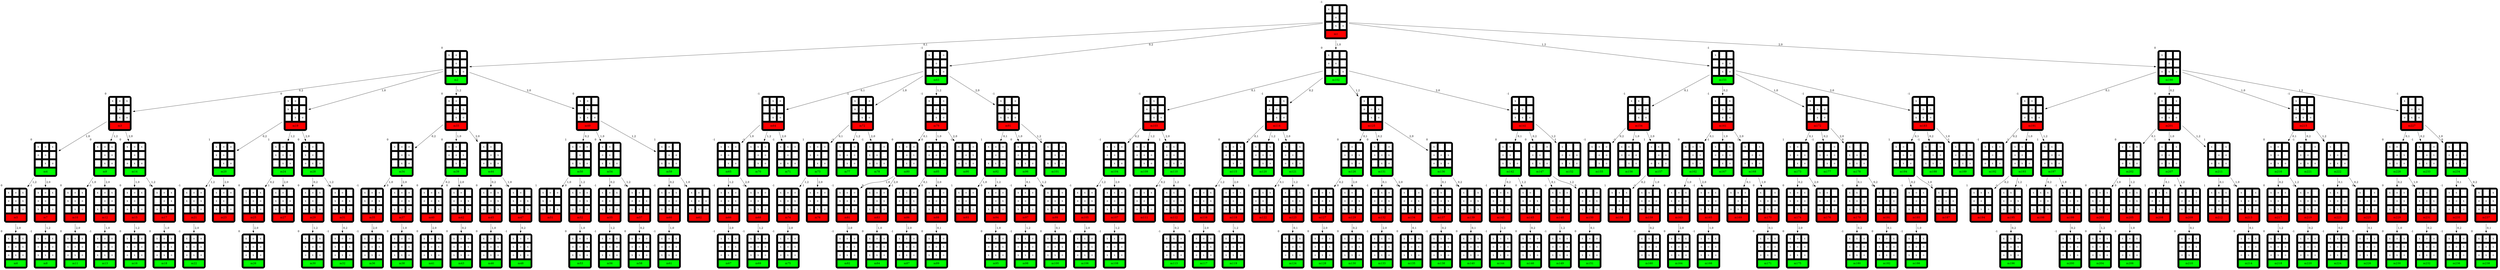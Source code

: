 digraph {
  m1 [shape=none label=<
 <TABLE border="0" cellspacing="10" cellpadding="10" style="rounded" bgcolor="black">
  <TR>
  <TD bgcolor="white">x</TD>
  <TD bgcolor="white"> </TD>
  <TD bgcolor="white"> </TD>
  </TR>
  <TR>
  <TD bgcolor="white"> </TD>
  <TD bgcolor="white">o</TD>
  <TD bgcolor="white"> </TD>
  </TR>
  <TR>
  <TD bgcolor="white"> </TD>
  <TD bgcolor="white">x</TD>
  <TD bgcolor="white">o</TD>
  </TR>
  <TR><TD bgcolor="red" colspan="3">m1</TD></TR>
</TABLE>>];
m1 [xlabel="-1"];
  m2 [shape=none label=<
 <TABLE border="0" cellspacing="10" cellpadding="10" style="rounded" bgcolor="black">
  <TR>
  <TD bgcolor="white">x</TD>
  <TD bgcolor="white">o</TD>
  <TD bgcolor="white"> </TD>
  </TR>
  <TR>
  <TD bgcolor="white"> </TD>
  <TD bgcolor="white">o</TD>
  <TD bgcolor="white"> </TD>
  </TR>
  <TR>
  <TD bgcolor="white"> </TD>
  <TD bgcolor="white">x</TD>
  <TD bgcolor="white">o</TD>
  </TR>
  <TR><TD bgcolor="green" colspan="3">m2</TD></TR>
</TABLE>>];
m2 [xlabel="0"];
m1 -> m2[label=" 0,1"];
  m3 [shape=none label=<
 <TABLE border="0" cellspacing="10" cellpadding="10" style="rounded" bgcolor="black">
  <TR>
  <TD bgcolor="white">x</TD>
  <TD bgcolor="white">o</TD>
  <TD bgcolor="white">x</TD>
  </TR>
  <TR>
  <TD bgcolor="white"> </TD>
  <TD bgcolor="white">o</TD>
  <TD bgcolor="white"> </TD>
  </TR>
  <TR>
  <TD bgcolor="white"> </TD>
  <TD bgcolor="white">x</TD>
  <TD bgcolor="white">o</TD>
  </TR>
  <TR><TD bgcolor="red" colspan="3">m3</TD></TR>
</TABLE>>];
m3 [xlabel="0"];
m2 -> m3[label=" 0,2"];
  m4 [shape=none label=<
 <TABLE border="0" cellspacing="10" cellpadding="10" style="rounded" bgcolor="black">
  <TR>
  <TD bgcolor="white">x</TD>
  <TD bgcolor="white">o</TD>
  <TD bgcolor="white">x</TD>
  </TR>
  <TR>
  <TD bgcolor="white">o</TD>
  <TD bgcolor="white">o</TD>
  <TD bgcolor="white"> </TD>
  </TR>
  <TR>
  <TD bgcolor="white"> </TD>
  <TD bgcolor="white">x</TD>
  <TD bgcolor="white">o</TD>
  </TR>
  <TR><TD bgcolor="green" colspan="3">m4</TD></TR>
</TABLE>>];
m4 [xlabel="0"];
m3 -> m4[label=" 1,0"];
  m5 [shape=none label=<
 <TABLE border="0" cellspacing="10" cellpadding="10" style="rounded" bgcolor="black">
  <TR>
  <TD bgcolor="white">x</TD>
  <TD bgcolor="white">o</TD>
  <TD bgcolor="white">x</TD>
  </TR>
  <TR>
  <TD bgcolor="white">o</TD>
  <TD bgcolor="white">o</TD>
  <TD bgcolor="white">x</TD>
  </TR>
  <TR>
  <TD bgcolor="white"> </TD>
  <TD bgcolor="white">x</TD>
  <TD bgcolor="white">o</TD>
  </TR>
  <TR><TD bgcolor="red" colspan="3">m5</TD></TR>
</TABLE>>];
m5 [xlabel="0"];
m4 -> m5[label=" 1,2"];
  m6 [shape=none label=<
 <TABLE border="0" cellspacing="10" cellpadding="10" style="rounded" bgcolor="black">
  <TR>
  <TD bgcolor="white">x</TD>
  <TD bgcolor="white">o</TD>
  <TD bgcolor="white">x</TD>
  </TR>
  <TR>
  <TD bgcolor="white">o</TD>
  <TD bgcolor="white">o</TD>
  <TD bgcolor="white">x</TD>
  </TR>
  <TR>
  <TD bgcolor="white">o</TD>
  <TD bgcolor="white">x</TD>
  <TD bgcolor="white">o</TD>
  </TR>
  <TR><TD bgcolor="green" colspan="3">m6</TD></TR>
</TABLE>>];
m6 [xlabel="0"];
m5 -> m6[label=" 2,0"];
  m7 [shape=none label=<
 <TABLE border="0" cellspacing="10" cellpadding="10" style="rounded" bgcolor="black">
  <TR>
  <TD bgcolor="white">x</TD>
  <TD bgcolor="white">o</TD>
  <TD bgcolor="white">x</TD>
  </TR>
  <TR>
  <TD bgcolor="white">o</TD>
  <TD bgcolor="white">o</TD>
  <TD bgcolor="white"> </TD>
  </TR>
  <TR>
  <TD bgcolor="white">x</TD>
  <TD bgcolor="white">x</TD>
  <TD bgcolor="white">o</TD>
  </TR>
  <TR><TD bgcolor="red" colspan="3">m7</TD></TR>
</TABLE>>];
m7 [xlabel="-1"];
m4 -> m7[label=" 2,0"];
  m8 [shape=none label=<
 <TABLE border="0" cellspacing="10" cellpadding="10" style="rounded" bgcolor="black">
  <TR>
  <TD bgcolor="white">x</TD>
  <TD bgcolor="white">o</TD>
  <TD bgcolor="white">x</TD>
  </TR>
  <TR>
  <TD bgcolor="white">o</TD>
  <TD bgcolor="white">o</TD>
  <TD bgcolor="white">o</TD>
  </TR>
  <TR>
  <TD bgcolor="white">x</TD>
  <TD bgcolor="white">x</TD>
  <TD bgcolor="white">o</TD>
  </TR>
  <TR><TD bgcolor="green" colspan="3">m8</TD></TR>
</TABLE>>];
m8 [xlabel="-1"];
m7 -> m8[label=" 1,2"];
  m9 [shape=none label=<
 <TABLE border="0" cellspacing="10" cellpadding="10" style="rounded" bgcolor="black">
  <TR>
  <TD bgcolor="white">x</TD>
  <TD bgcolor="white">o</TD>
  <TD bgcolor="white">x</TD>
  </TR>
  <TR>
  <TD bgcolor="white"> </TD>
  <TD bgcolor="white">o</TD>
  <TD bgcolor="white">o</TD>
  </TR>
  <TR>
  <TD bgcolor="white"> </TD>
  <TD bgcolor="white">x</TD>
  <TD bgcolor="white">o</TD>
  </TR>
  <TR><TD bgcolor="green" colspan="3">m9</TD></TR>
</TABLE>>];
m9 [xlabel="0"];
m3 -> m9[label=" 1,2"];
  m10 [shape=none label=<
 <TABLE border="0" cellspacing="10" cellpadding="10" style="rounded" bgcolor="black">
  <TR>
  <TD bgcolor="white">x</TD>
  <TD bgcolor="white">o</TD>
  <TD bgcolor="white">x</TD>
  </TR>
  <TR>
  <TD bgcolor="white">x</TD>
  <TD bgcolor="white">o</TD>
  <TD bgcolor="white">o</TD>
  </TR>
  <TR>
  <TD bgcolor="white"> </TD>
  <TD bgcolor="white">x</TD>
  <TD bgcolor="white">o</TD>
  </TR>
  <TR><TD bgcolor="red" colspan="3">m10</TD></TR>
</TABLE>>];
m10 [xlabel="0"];
m9 -> m10[label=" 1,0"];
  m11 [shape=none label=<
 <TABLE border="0" cellspacing="10" cellpadding="10" style="rounded" bgcolor="black">
  <TR>
  <TD bgcolor="white">x</TD>
  <TD bgcolor="white">o</TD>
  <TD bgcolor="white">x</TD>
  </TR>
  <TR>
  <TD bgcolor="white">x</TD>
  <TD bgcolor="white">o</TD>
  <TD bgcolor="white">o</TD>
  </TR>
  <TR>
  <TD bgcolor="white">o</TD>
  <TD bgcolor="white">x</TD>
  <TD bgcolor="white">o</TD>
  </TR>
  <TR><TD bgcolor="green" colspan="3">m11</TD></TR>
</TABLE>>];
m11 [xlabel="0"];
m10 -> m11[label=" 2,0"];
  m12 [shape=none label=<
 <TABLE border="0" cellspacing="10" cellpadding="10" style="rounded" bgcolor="black">
  <TR>
  <TD bgcolor="white">x</TD>
  <TD bgcolor="white">o</TD>
  <TD bgcolor="white">x</TD>
  </TR>
  <TR>
  <TD bgcolor="white"> </TD>
  <TD bgcolor="white">o</TD>
  <TD bgcolor="white">o</TD>
  </TR>
  <TR>
  <TD bgcolor="white">x</TD>
  <TD bgcolor="white">x</TD>
  <TD bgcolor="white">o</TD>
  </TR>
  <TR><TD bgcolor="red" colspan="3">m12</TD></TR>
</TABLE>>];
m12 [xlabel="-1"];
m9 -> m12[label=" 2,0"];
  m13 [shape=none label=<
 <TABLE border="0" cellspacing="10" cellpadding="10" style="rounded" bgcolor="black">
  <TR>
  <TD bgcolor="white">x</TD>
  <TD bgcolor="white">o</TD>
  <TD bgcolor="white">x</TD>
  </TR>
  <TR>
  <TD bgcolor="white">o</TD>
  <TD bgcolor="white">o</TD>
  <TD bgcolor="white">o</TD>
  </TR>
  <TR>
  <TD bgcolor="white">x</TD>
  <TD bgcolor="white">x</TD>
  <TD bgcolor="white">o</TD>
  </TR>
  <TR><TD bgcolor="green" colspan="3">m13</TD></TR>
</TABLE>>];
m13 [xlabel="-1"];
m12 -> m13[label=" 1,0"];
  m14 [shape=none label=<
 <TABLE border="0" cellspacing="10" cellpadding="10" style="rounded" bgcolor="black">
  <TR>
  <TD bgcolor="white">x</TD>
  <TD bgcolor="white">o</TD>
  <TD bgcolor="white">x</TD>
  </TR>
  <TR>
  <TD bgcolor="white"> </TD>
  <TD bgcolor="white">o</TD>
  <TD bgcolor="white"> </TD>
  </TR>
  <TR>
  <TD bgcolor="white">o</TD>
  <TD bgcolor="white">x</TD>
  <TD bgcolor="white">o</TD>
  </TR>
  <TR><TD bgcolor="green" colspan="3">m14</TD></TR>
</TABLE>>];
m14 [xlabel="0"];
m3 -> m14[label=" 2,0"];
  m15 [shape=none label=<
 <TABLE border="0" cellspacing="10" cellpadding="10" style="rounded" bgcolor="black">
  <TR>
  <TD bgcolor="white">x</TD>
  <TD bgcolor="white">o</TD>
  <TD bgcolor="white">x</TD>
  </TR>
  <TR>
  <TD bgcolor="white">x</TD>
  <TD bgcolor="white">o</TD>
  <TD bgcolor="white"> </TD>
  </TR>
  <TR>
  <TD bgcolor="white">o</TD>
  <TD bgcolor="white">x</TD>
  <TD bgcolor="white">o</TD>
  </TR>
  <TR><TD bgcolor="red" colspan="3">m15</TD></TR>
</TABLE>>];
m15 [xlabel="0"];
m14 -> m15[label=" 1,0"];
  m16 [shape=none label=<
 <TABLE border="0" cellspacing="10" cellpadding="10" style="rounded" bgcolor="black">
  <TR>
  <TD bgcolor="white">x</TD>
  <TD bgcolor="white">o</TD>
  <TD bgcolor="white">x</TD>
  </TR>
  <TR>
  <TD bgcolor="white">x</TD>
  <TD bgcolor="white">o</TD>
  <TD bgcolor="white">o</TD>
  </TR>
  <TR>
  <TD bgcolor="white">o</TD>
  <TD bgcolor="white">x</TD>
  <TD bgcolor="white">o</TD>
  </TR>
  <TR><TD bgcolor="green" colspan="3">m16</TD></TR>
</TABLE>>];
m16 [xlabel="0"];
m15 -> m16[label=" 1,2"];
  m17 [shape=none label=<
 <TABLE border="0" cellspacing="10" cellpadding="10" style="rounded" bgcolor="black">
  <TR>
  <TD bgcolor="white">x</TD>
  <TD bgcolor="white">o</TD>
  <TD bgcolor="white">x</TD>
  </TR>
  <TR>
  <TD bgcolor="white"> </TD>
  <TD bgcolor="white">o</TD>
  <TD bgcolor="white">x</TD>
  </TR>
  <TR>
  <TD bgcolor="white">o</TD>
  <TD bgcolor="white">x</TD>
  <TD bgcolor="white">o</TD>
  </TR>
  <TR><TD bgcolor="red" colspan="3">m17</TD></TR>
</TABLE>>];
m17 [xlabel="0"];
m14 -> m17[label=" 1,2"];
  m18 [shape=none label=<
 <TABLE border="0" cellspacing="10" cellpadding="10" style="rounded" bgcolor="black">
  <TR>
  <TD bgcolor="white">x</TD>
  <TD bgcolor="white">o</TD>
  <TD bgcolor="white">x</TD>
  </TR>
  <TR>
  <TD bgcolor="white">o</TD>
  <TD bgcolor="white">o</TD>
  <TD bgcolor="white">x</TD>
  </TR>
  <TR>
  <TD bgcolor="white">o</TD>
  <TD bgcolor="white">x</TD>
  <TD bgcolor="white">o</TD>
  </TR>
  <TR><TD bgcolor="green" colspan="3">m18</TD></TR>
</TABLE>>];
m18 [xlabel="0"];
m17 -> m18[label=" 1,0"];
  m19 [shape=none label=<
 <TABLE border="0" cellspacing="10" cellpadding="10" style="rounded" bgcolor="black">
  <TR>
  <TD bgcolor="white">x</TD>
  <TD bgcolor="white">o</TD>
  <TD bgcolor="white"> </TD>
  </TR>
  <TR>
  <TD bgcolor="white">x</TD>
  <TD bgcolor="white">o</TD>
  <TD bgcolor="white"> </TD>
  </TR>
  <TR>
  <TD bgcolor="white"> </TD>
  <TD bgcolor="white">x</TD>
  <TD bgcolor="white">o</TD>
  </TR>
  <TR><TD bgcolor="red" colspan="3">m19</TD></TR>
</TABLE>>];
m19 [xlabel="0"];
m2 -> m19[label=" 1,0"];
  m20 [shape=none label=<
 <TABLE border="0" cellspacing="10" cellpadding="10" style="rounded" bgcolor="black">
  <TR>
  <TD bgcolor="white">x</TD>
  <TD bgcolor="white">o</TD>
  <TD bgcolor="white">o</TD>
  </TR>
  <TR>
  <TD bgcolor="white">x</TD>
  <TD bgcolor="white">o</TD>
  <TD bgcolor="white"> </TD>
  </TR>
  <TR>
  <TD bgcolor="white"> </TD>
  <TD bgcolor="white">x</TD>
  <TD bgcolor="white">o</TD>
  </TR>
  <TR><TD bgcolor="green" colspan="3">m20</TD></TR>
</TABLE>>];
m20 [xlabel="1"];
m19 -> m20[label=" 0,2"];
  m21 [shape=none label=<
 <TABLE border="0" cellspacing="10" cellpadding="10" style="rounded" bgcolor="black">
  <TR>
  <TD bgcolor="white">x</TD>
  <TD bgcolor="white">o</TD>
  <TD bgcolor="white">o</TD>
  </TR>
  <TR>
  <TD bgcolor="white">x</TD>
  <TD bgcolor="white">o</TD>
  <TD bgcolor="white">x</TD>
  </TR>
  <TR>
  <TD bgcolor="white"> </TD>
  <TD bgcolor="white">x</TD>
  <TD bgcolor="white">o</TD>
  </TR>
  <TR><TD bgcolor="red" colspan="3">m21</TD></TR>
</TABLE>>];
m21 [xlabel="-1"];
m20 -> m21[label=" 1,2"];
  m22 [shape=none label=<
 <TABLE border="0" cellspacing="10" cellpadding="10" style="rounded" bgcolor="black">
  <TR>
  <TD bgcolor="white">x</TD>
  <TD bgcolor="white">o</TD>
  <TD bgcolor="white">o</TD>
  </TR>
  <TR>
  <TD bgcolor="white">x</TD>
  <TD bgcolor="white">o</TD>
  <TD bgcolor="white">x</TD>
  </TR>
  <TR>
  <TD bgcolor="white">o</TD>
  <TD bgcolor="white">x</TD>
  <TD bgcolor="white">o</TD>
  </TR>
  <TR><TD bgcolor="green" colspan="3">m22</TD></TR>
</TABLE>>];
m22 [xlabel="-1"];
m21 -> m22[label=" 2,0"];
  m23 [shape=none label=<
 <TABLE border="0" cellspacing="10" cellpadding="10" style="rounded" bgcolor="black">
  <TR>
  <TD bgcolor="white">x</TD>
  <TD bgcolor="white">o</TD>
  <TD bgcolor="white">o</TD>
  </TR>
  <TR>
  <TD bgcolor="white">x</TD>
  <TD bgcolor="white">o</TD>
  <TD bgcolor="white"> </TD>
  </TR>
  <TR>
  <TD bgcolor="white">x</TD>
  <TD bgcolor="white">x</TD>
  <TD bgcolor="white">o</TD>
  </TR>
  <TR><TD bgcolor="red" colspan="3">m23</TD></TR>
</TABLE>>];
m23 [xlabel="1"];
m20 -> m23[label=" 2,0"];
  m24 [shape=none label=<
 <TABLE border="0" cellspacing="10" cellpadding="10" style="rounded" bgcolor="black">
  <TR>
  <TD bgcolor="white">x</TD>
  <TD bgcolor="white">o</TD>
  <TD bgcolor="white"> </TD>
  </TR>
  <TR>
  <TD bgcolor="white">x</TD>
  <TD bgcolor="white">o</TD>
  <TD bgcolor="white">o</TD>
  </TR>
  <TR>
  <TD bgcolor="white"> </TD>
  <TD bgcolor="white">x</TD>
  <TD bgcolor="white">o</TD>
  </TR>
  <TR><TD bgcolor="green" colspan="3">m24</TD></TR>
</TABLE>>];
m24 [xlabel="1"];
m19 -> m24[label=" 1,2"];
  m25 [shape=none label=<
 <TABLE border="0" cellspacing="10" cellpadding="10" style="rounded" bgcolor="black">
  <TR>
  <TD bgcolor="white">x</TD>
  <TD bgcolor="white">o</TD>
  <TD bgcolor="white">x</TD>
  </TR>
  <TR>
  <TD bgcolor="white">x</TD>
  <TD bgcolor="white">o</TD>
  <TD bgcolor="white">o</TD>
  </TR>
  <TR>
  <TD bgcolor="white"> </TD>
  <TD bgcolor="white">x</TD>
  <TD bgcolor="white">o</TD>
  </TR>
  <TR><TD bgcolor="red" colspan="3">m25</TD></TR>
</TABLE>>];
m25 [xlabel="0"];
m24 -> m25[label=" 0,2"];
  m26 [shape=none label=<
 <TABLE border="0" cellspacing="10" cellpadding="10" style="rounded" bgcolor="black">
  <TR>
  <TD bgcolor="white">x</TD>
  <TD bgcolor="white">o</TD>
  <TD bgcolor="white">x</TD>
  </TR>
  <TR>
  <TD bgcolor="white">x</TD>
  <TD bgcolor="white">o</TD>
  <TD bgcolor="white">o</TD>
  </TR>
  <TR>
  <TD bgcolor="white">o</TD>
  <TD bgcolor="white">x</TD>
  <TD bgcolor="white">o</TD>
  </TR>
  <TR><TD bgcolor="green" colspan="3">m26</TD></TR>
</TABLE>>];
m26 [xlabel="0"];
m25 -> m26[label=" 2,0"];
  m27 [shape=none label=<
 <TABLE border="0" cellspacing="10" cellpadding="10" style="rounded" bgcolor="black">
  <TR>
  <TD bgcolor="white">x</TD>
  <TD bgcolor="white">o</TD>
  <TD bgcolor="white"> </TD>
  </TR>
  <TR>
  <TD bgcolor="white">x</TD>
  <TD bgcolor="white">o</TD>
  <TD bgcolor="white">o</TD>
  </TR>
  <TR>
  <TD bgcolor="white">x</TD>
  <TD bgcolor="white">x</TD>
  <TD bgcolor="white">o</TD>
  </TR>
  <TR><TD bgcolor="red" colspan="3">m27</TD></TR>
</TABLE>>];
m27 [xlabel="1"];
m24 -> m27[label=" 2,0"];
  m28 [shape=none label=<
 <TABLE border="0" cellspacing="10" cellpadding="10" style="rounded" bgcolor="black">
  <TR>
  <TD bgcolor="white">x</TD>
  <TD bgcolor="white">o</TD>
  <TD bgcolor="white"> </TD>
  </TR>
  <TR>
  <TD bgcolor="white">x</TD>
  <TD bgcolor="white">o</TD>
  <TD bgcolor="white"> </TD>
  </TR>
  <TR>
  <TD bgcolor="white">o</TD>
  <TD bgcolor="white">x</TD>
  <TD bgcolor="white">o</TD>
  </TR>
  <TR><TD bgcolor="green" colspan="3">m28</TD></TR>
</TABLE>>];
m28 [xlabel="0"];
m19 -> m28[label=" 2,0"];
  m29 [shape=none label=<
 <TABLE border="0" cellspacing="10" cellpadding="10" style="rounded" bgcolor="black">
  <TR>
  <TD bgcolor="white">x</TD>
  <TD bgcolor="white">o</TD>
  <TD bgcolor="white">x</TD>
  </TR>
  <TR>
  <TD bgcolor="white">x</TD>
  <TD bgcolor="white">o</TD>
  <TD bgcolor="white"> </TD>
  </TR>
  <TR>
  <TD bgcolor="white">o</TD>
  <TD bgcolor="white">x</TD>
  <TD bgcolor="white">o</TD>
  </TR>
  <TR><TD bgcolor="red" colspan="3">m29</TD></TR>
</TABLE>>];
m29 [xlabel="0"];
m28 -> m29[label=" 0,2"];
  m30 [shape=none label=<
 <TABLE border="0" cellspacing="10" cellpadding="10" style="rounded" bgcolor="black">
  <TR>
  <TD bgcolor="white">x</TD>
  <TD bgcolor="white">o</TD>
  <TD bgcolor="white">x</TD>
  </TR>
  <TR>
  <TD bgcolor="white">x</TD>
  <TD bgcolor="white">o</TD>
  <TD bgcolor="white">o</TD>
  </TR>
  <TR>
  <TD bgcolor="white">o</TD>
  <TD bgcolor="white">x</TD>
  <TD bgcolor="white">o</TD>
  </TR>
  <TR><TD bgcolor="green" colspan="3">m30</TD></TR>
</TABLE>>];
m30 [xlabel="0"];
m29 -> m30[label=" 1,2"];
  m31 [shape=none label=<
 <TABLE border="0" cellspacing="10" cellpadding="10" style="rounded" bgcolor="black">
  <TR>
  <TD bgcolor="white">x</TD>
  <TD bgcolor="white">o</TD>
  <TD bgcolor="white"> </TD>
  </TR>
  <TR>
  <TD bgcolor="white">x</TD>
  <TD bgcolor="white">o</TD>
  <TD bgcolor="white">x</TD>
  </TR>
  <TR>
  <TD bgcolor="white">o</TD>
  <TD bgcolor="white">x</TD>
  <TD bgcolor="white">o</TD>
  </TR>
  <TR><TD bgcolor="red" colspan="3">m31</TD></TR>
</TABLE>>];
m31 [xlabel="-1"];
m28 -> m31[label=" 1,2"];
  m32 [shape=none label=<
 <TABLE border="0" cellspacing="10" cellpadding="10" style="rounded" bgcolor="black">
  <TR>
  <TD bgcolor="white">x</TD>
  <TD bgcolor="white">o</TD>
  <TD bgcolor="white">o</TD>
  </TR>
  <TR>
  <TD bgcolor="white">x</TD>
  <TD bgcolor="white">o</TD>
  <TD bgcolor="white">x</TD>
  </TR>
  <TR>
  <TD bgcolor="white">o</TD>
  <TD bgcolor="white">x</TD>
  <TD bgcolor="white">o</TD>
  </TR>
  <TR><TD bgcolor="green" colspan="3">m32</TD></TR>
</TABLE>>];
m32 [xlabel="-1"];
m31 -> m32[label=" 0,2"];
  m33 [shape=none label=<
 <TABLE border="0" cellspacing="10" cellpadding="10" style="rounded" bgcolor="black">
  <TR>
  <TD bgcolor="white">x</TD>
  <TD bgcolor="white">o</TD>
  <TD bgcolor="white"> </TD>
  </TR>
  <TR>
  <TD bgcolor="white"> </TD>
  <TD bgcolor="white">o</TD>
  <TD bgcolor="white">x</TD>
  </TR>
  <TR>
  <TD bgcolor="white"> </TD>
  <TD bgcolor="white">x</TD>
  <TD bgcolor="white">o</TD>
  </TR>
  <TR><TD bgcolor="red" colspan="3">m33</TD></TR>
</TABLE>>];
m33 [xlabel="0"];
m2 -> m33[label=" 1,2"];
  m34 [shape=none label=<
 <TABLE border="0" cellspacing="10" cellpadding="10" style="rounded" bgcolor="black">
  <TR>
  <TD bgcolor="white">x</TD>
  <TD bgcolor="white">o</TD>
  <TD bgcolor="white">o</TD>
  </TR>
  <TR>
  <TD bgcolor="white"> </TD>
  <TD bgcolor="white">o</TD>
  <TD bgcolor="white">x</TD>
  </TR>
  <TR>
  <TD bgcolor="white"> </TD>
  <TD bgcolor="white">x</TD>
  <TD bgcolor="white">o</TD>
  </TR>
  <TR><TD bgcolor="green" colspan="3">m34</TD></TR>
</TABLE>>];
m34 [xlabel="0"];
m33 -> m34[label=" 0,2"];
  m35 [shape=none label=<
 <TABLE border="0" cellspacing="10" cellpadding="10" style="rounded" bgcolor="black">
  <TR>
  <TD bgcolor="white">x</TD>
  <TD bgcolor="white">o</TD>
  <TD bgcolor="white">o</TD>
  </TR>
  <TR>
  <TD bgcolor="white">x</TD>
  <TD bgcolor="white">o</TD>
  <TD bgcolor="white">x</TD>
  </TR>
  <TR>
  <TD bgcolor="white"> </TD>
  <TD bgcolor="white">x</TD>
  <TD bgcolor="white">o</TD>
  </TR>
  <TR><TD bgcolor="red" colspan="3">m35</TD></TR>
</TABLE>>];
m35 [xlabel="-1"];
m34 -> m35[label=" 1,0"];
  m36 [shape=none label=<
 <TABLE border="0" cellspacing="10" cellpadding="10" style="rounded" bgcolor="black">
  <TR>
  <TD bgcolor="white">x</TD>
  <TD bgcolor="white">o</TD>
  <TD bgcolor="white">o</TD>
  </TR>
  <TR>
  <TD bgcolor="white">x</TD>
  <TD bgcolor="white">o</TD>
  <TD bgcolor="white">x</TD>
  </TR>
  <TR>
  <TD bgcolor="white">o</TD>
  <TD bgcolor="white">x</TD>
  <TD bgcolor="white">o</TD>
  </TR>
  <TR><TD bgcolor="green" colspan="3">m36</TD></TR>
</TABLE>>];
m36 [xlabel="-1"];
m35 -> m36[label=" 2,0"];
  m37 [shape=none label=<
 <TABLE border="0" cellspacing="10" cellpadding="10" style="rounded" bgcolor="black">
  <TR>
  <TD bgcolor="white">x</TD>
  <TD bgcolor="white">o</TD>
  <TD bgcolor="white">o</TD>
  </TR>
  <TR>
  <TD bgcolor="white"> </TD>
  <TD bgcolor="white">o</TD>
  <TD bgcolor="white">x</TD>
  </TR>
  <TR>
  <TD bgcolor="white">x</TD>
  <TD bgcolor="white">x</TD>
  <TD bgcolor="white">o</TD>
  </TR>
  <TR><TD bgcolor="red" colspan="3">m37</TD></TR>
</TABLE>>];
m37 [xlabel="0"];
m34 -> m37[label=" 2,0"];
  m38 [shape=none label=<
 <TABLE border="0" cellspacing="10" cellpadding="10" style="rounded" bgcolor="black">
  <TR>
  <TD bgcolor="white">x</TD>
  <TD bgcolor="white">o</TD>
  <TD bgcolor="white">o</TD>
  </TR>
  <TR>
  <TD bgcolor="white">o</TD>
  <TD bgcolor="white">o</TD>
  <TD bgcolor="white">x</TD>
  </TR>
  <TR>
  <TD bgcolor="white">x</TD>
  <TD bgcolor="white">x</TD>
  <TD bgcolor="white">o</TD>
  </TR>
  <TR><TD bgcolor="green" colspan="3">m38</TD></TR>
</TABLE>>];
m38 [xlabel="0"];
m37 -> m38[label=" 1,0"];
  m39 [shape=none label=<
 <TABLE border="0" cellspacing="10" cellpadding="10" style="rounded" bgcolor="black">
  <TR>
  <TD bgcolor="white">x</TD>
  <TD bgcolor="white">o</TD>
  <TD bgcolor="white"> </TD>
  </TR>
  <TR>
  <TD bgcolor="white">o</TD>
  <TD bgcolor="white">o</TD>
  <TD bgcolor="white">x</TD>
  </TR>
  <TR>
  <TD bgcolor="white"> </TD>
  <TD bgcolor="white">x</TD>
  <TD bgcolor="white">o</TD>
  </TR>
  <TR><TD bgcolor="green" colspan="3">m39</TD></TR>
</TABLE>>];
m39 [xlabel="0"];
m33 -> m39[label=" 1,0"];
  m40 [shape=none label=<
 <TABLE border="0" cellspacing="10" cellpadding="10" style="rounded" bgcolor="black">
  <TR>
  <TD bgcolor="white">x</TD>
  <TD bgcolor="white">o</TD>
  <TD bgcolor="white">x</TD>
  </TR>
  <TR>
  <TD bgcolor="white">o</TD>
  <TD bgcolor="white">o</TD>
  <TD bgcolor="white">x</TD>
  </TR>
  <TR>
  <TD bgcolor="white"> </TD>
  <TD bgcolor="white">x</TD>
  <TD bgcolor="white">o</TD>
  </TR>
  <TR><TD bgcolor="red" colspan="3">m40</TD></TR>
</TABLE>>];
m40 [xlabel="0"];
m39 -> m40[label=" 0,2"];
  m41 [shape=none label=<
 <TABLE border="0" cellspacing="10" cellpadding="10" style="rounded" bgcolor="black">
  <TR>
  <TD bgcolor="white">x</TD>
  <TD bgcolor="white">o</TD>
  <TD bgcolor="white">x</TD>
  </TR>
  <TR>
  <TD bgcolor="white">o</TD>
  <TD bgcolor="white">o</TD>
  <TD bgcolor="white">x</TD>
  </TR>
  <TR>
  <TD bgcolor="white">o</TD>
  <TD bgcolor="white">x</TD>
  <TD bgcolor="white">o</TD>
  </TR>
  <TR><TD bgcolor="green" colspan="3">m41</TD></TR>
</TABLE>>];
m41 [xlabel="0"];
m40 -> m41[label=" 2,0"];
  m42 [shape=none label=<
 <TABLE border="0" cellspacing="10" cellpadding="10" style="rounded" bgcolor="black">
  <TR>
  <TD bgcolor="white">x</TD>
  <TD bgcolor="white">o</TD>
  <TD bgcolor="white"> </TD>
  </TR>
  <TR>
  <TD bgcolor="white">o</TD>
  <TD bgcolor="white">o</TD>
  <TD bgcolor="white">x</TD>
  </TR>
  <TR>
  <TD bgcolor="white">x</TD>
  <TD bgcolor="white">x</TD>
  <TD bgcolor="white">o</TD>
  </TR>
  <TR><TD bgcolor="red" colspan="3">m42</TD></TR>
</TABLE>>];
m42 [xlabel="0"];
m39 -> m42[label=" 2,0"];
  m43 [shape=none label=<
 <TABLE border="0" cellspacing="10" cellpadding="10" style="rounded" bgcolor="black">
  <TR>
  <TD bgcolor="white">x</TD>
  <TD bgcolor="white">o</TD>
  <TD bgcolor="white">o</TD>
  </TR>
  <TR>
  <TD bgcolor="white">o</TD>
  <TD bgcolor="white">o</TD>
  <TD bgcolor="white">x</TD>
  </TR>
  <TR>
  <TD bgcolor="white">x</TD>
  <TD bgcolor="white">x</TD>
  <TD bgcolor="white">o</TD>
  </TR>
  <TR><TD bgcolor="green" colspan="3">m43</TD></TR>
</TABLE>>];
m43 [xlabel="0"];
m42 -> m43[label=" 0,2"];
  m44 [shape=none label=<
 <TABLE border="0" cellspacing="10" cellpadding="10" style="rounded" bgcolor="black">
  <TR>
  <TD bgcolor="white">x</TD>
  <TD bgcolor="white">o</TD>
  <TD bgcolor="white"> </TD>
  </TR>
  <TR>
  <TD bgcolor="white"> </TD>
  <TD bgcolor="white">o</TD>
  <TD bgcolor="white">x</TD>
  </TR>
  <TR>
  <TD bgcolor="white">o</TD>
  <TD bgcolor="white">x</TD>
  <TD bgcolor="white">o</TD>
  </TR>
  <TR><TD bgcolor="green" colspan="3">m44</TD></TR>
</TABLE>>];
m44 [xlabel="0"];
m33 -> m44[label=" 2,0"];
  m45 [shape=none label=<
 <TABLE border="0" cellspacing="10" cellpadding="10" style="rounded" bgcolor="black">
  <TR>
  <TD bgcolor="white">x</TD>
  <TD bgcolor="white">o</TD>
  <TD bgcolor="white">x</TD>
  </TR>
  <TR>
  <TD bgcolor="white"> </TD>
  <TD bgcolor="white">o</TD>
  <TD bgcolor="white">x</TD>
  </TR>
  <TR>
  <TD bgcolor="white">o</TD>
  <TD bgcolor="white">x</TD>
  <TD bgcolor="white">o</TD>
  </TR>
  <TR><TD bgcolor="red" colspan="3">m45</TD></TR>
</TABLE>>];
m45 [xlabel="0"];
m44 -> m45[label=" 0,2"];
  m46 [shape=none label=<
 <TABLE border="0" cellspacing="10" cellpadding="10" style="rounded" bgcolor="black">
  <TR>
  <TD bgcolor="white">x</TD>
  <TD bgcolor="white">o</TD>
  <TD bgcolor="white">x</TD>
  </TR>
  <TR>
  <TD bgcolor="white">o</TD>
  <TD bgcolor="white">o</TD>
  <TD bgcolor="white">x</TD>
  </TR>
  <TR>
  <TD bgcolor="white">o</TD>
  <TD bgcolor="white">x</TD>
  <TD bgcolor="white">o</TD>
  </TR>
  <TR><TD bgcolor="green" colspan="3">m46</TD></TR>
</TABLE>>];
m46 [xlabel="0"];
m45 -> m46[label=" 1,0"];
  m47 [shape=none label=<
 <TABLE border="0" cellspacing="10" cellpadding="10" style="rounded" bgcolor="black">
  <TR>
  <TD bgcolor="white">x</TD>
  <TD bgcolor="white">o</TD>
  <TD bgcolor="white"> </TD>
  </TR>
  <TR>
  <TD bgcolor="white">x</TD>
  <TD bgcolor="white">o</TD>
  <TD bgcolor="white">x</TD>
  </TR>
  <TR>
  <TD bgcolor="white">o</TD>
  <TD bgcolor="white">x</TD>
  <TD bgcolor="white">o</TD>
  </TR>
  <TR><TD bgcolor="red" colspan="3">m47</TD></TR>
</TABLE>>];
m47 [xlabel="-1"];
m44 -> m47[label=" 1,0"];
  m48 [shape=none label=<
 <TABLE border="0" cellspacing="10" cellpadding="10" style="rounded" bgcolor="black">
  <TR>
  <TD bgcolor="white">x</TD>
  <TD bgcolor="white">o</TD>
  <TD bgcolor="white">o</TD>
  </TR>
  <TR>
  <TD bgcolor="white">x</TD>
  <TD bgcolor="white">o</TD>
  <TD bgcolor="white">x</TD>
  </TR>
  <TR>
  <TD bgcolor="white">o</TD>
  <TD bgcolor="white">x</TD>
  <TD bgcolor="white">o</TD>
  </TR>
  <TR><TD bgcolor="green" colspan="3">m48</TD></TR>
</TABLE>>];
m48 [xlabel="-1"];
m47 -> m48[label=" 0,2"];
  m49 [shape=none label=<
 <TABLE border="0" cellspacing="10" cellpadding="10" style="rounded" bgcolor="black">
  <TR>
  <TD bgcolor="white">x</TD>
  <TD bgcolor="white">o</TD>
  <TD bgcolor="white"> </TD>
  </TR>
  <TR>
  <TD bgcolor="white"> </TD>
  <TD bgcolor="white">o</TD>
  <TD bgcolor="white"> </TD>
  </TR>
  <TR>
  <TD bgcolor="white">x</TD>
  <TD bgcolor="white">x</TD>
  <TD bgcolor="white">o</TD>
  </TR>
  <TR><TD bgcolor="red" colspan="3">m49</TD></TR>
</TABLE>>];
m49 [xlabel="0"];
m2 -> m49[label=" 2,0"];
  m50 [shape=none label=<
 <TABLE border="0" cellspacing="10" cellpadding="10" style="rounded" bgcolor="black">
  <TR>
  <TD bgcolor="white">x</TD>
  <TD bgcolor="white">o</TD>
  <TD bgcolor="white">o</TD>
  </TR>
  <TR>
  <TD bgcolor="white"> </TD>
  <TD bgcolor="white">o</TD>
  <TD bgcolor="white"> </TD>
  </TR>
  <TR>
  <TD bgcolor="white">x</TD>
  <TD bgcolor="white">x</TD>
  <TD bgcolor="white">o</TD>
  </TR>
  <TR><TD bgcolor="green" colspan="3">m50</TD></TR>
</TABLE>>];
m50 [xlabel="1"];
m49 -> m50[label=" 0,2"];
  m51 [shape=none label=<
 <TABLE border="0" cellspacing="10" cellpadding="10" style="rounded" bgcolor="black">
  <TR>
  <TD bgcolor="white">x</TD>
  <TD bgcolor="white">o</TD>
  <TD bgcolor="white">o</TD>
  </TR>
  <TR>
  <TD bgcolor="white">x</TD>
  <TD bgcolor="white">o</TD>
  <TD bgcolor="white"> </TD>
  </TR>
  <TR>
  <TD bgcolor="white">x</TD>
  <TD bgcolor="white">x</TD>
  <TD bgcolor="white">o</TD>
  </TR>
  <TR><TD bgcolor="red" colspan="3">m51</TD></TR>
</TABLE>>];
m51 [xlabel="1"];
m50 -> m51[label=" 1,0"];
  m52 [shape=none label=<
 <TABLE border="0" cellspacing="10" cellpadding="10" style="rounded" bgcolor="black">
  <TR>
  <TD bgcolor="white">x</TD>
  <TD bgcolor="white">o</TD>
  <TD bgcolor="white">o</TD>
  </TR>
  <TR>
  <TD bgcolor="white"> </TD>
  <TD bgcolor="white">o</TD>
  <TD bgcolor="white">x</TD>
  </TR>
  <TR>
  <TD bgcolor="white">x</TD>
  <TD bgcolor="white">x</TD>
  <TD bgcolor="white">o</TD>
  </TR>
  <TR><TD bgcolor="red" colspan="3">m52</TD></TR>
</TABLE>>];
m52 [xlabel="0"];
m50 -> m52[label=" 1,2"];
  m53 [shape=none label=<
 <TABLE border="0" cellspacing="10" cellpadding="10" style="rounded" bgcolor="black">
  <TR>
  <TD bgcolor="white">x</TD>
  <TD bgcolor="white">o</TD>
  <TD bgcolor="white">o</TD>
  </TR>
  <TR>
  <TD bgcolor="white">o</TD>
  <TD bgcolor="white">o</TD>
  <TD bgcolor="white">x</TD>
  </TR>
  <TR>
  <TD bgcolor="white">x</TD>
  <TD bgcolor="white">x</TD>
  <TD bgcolor="white">o</TD>
  </TR>
  <TR><TD bgcolor="green" colspan="3">m53</TD></TR>
</TABLE>>];
m53 [xlabel="0"];
m52 -> m53[label=" 1,0"];
  m54 [shape=none label=<
 <TABLE border="0" cellspacing="10" cellpadding="10" style="rounded" bgcolor="black">
  <TR>
  <TD bgcolor="white">x</TD>
  <TD bgcolor="white">o</TD>
  <TD bgcolor="white"> </TD>
  </TR>
  <TR>
  <TD bgcolor="white">o</TD>
  <TD bgcolor="white">o</TD>
  <TD bgcolor="white"> </TD>
  </TR>
  <TR>
  <TD bgcolor="white">x</TD>
  <TD bgcolor="white">x</TD>
  <TD bgcolor="white">o</TD>
  </TR>
  <TR><TD bgcolor="green" colspan="3">m54</TD></TR>
</TABLE>>];
m54 [xlabel="0"];
m49 -> m54[label=" 1,0"];
  m55 [shape=none label=<
 <TABLE border="0" cellspacing="10" cellpadding="10" style="rounded" bgcolor="black">
  <TR>
  <TD bgcolor="white">x</TD>
  <TD bgcolor="white">o</TD>
  <TD bgcolor="white">x</TD>
  </TR>
  <TR>
  <TD bgcolor="white">o</TD>
  <TD bgcolor="white">o</TD>
  <TD bgcolor="white"> </TD>
  </TR>
  <TR>
  <TD bgcolor="white">x</TD>
  <TD bgcolor="white">x</TD>
  <TD bgcolor="white">o</TD>
  </TR>
  <TR><TD bgcolor="red" colspan="3">m55</TD></TR>
</TABLE>>];
m55 [xlabel="-1"];
m54 -> m55[label=" 0,2"];
  m56 [shape=none label=<
 <TABLE border="0" cellspacing="10" cellpadding="10" style="rounded" bgcolor="black">
  <TR>
  <TD bgcolor="white">x</TD>
  <TD bgcolor="white">o</TD>
  <TD bgcolor="white">x</TD>
  </TR>
  <TR>
  <TD bgcolor="white">o</TD>
  <TD bgcolor="white">o</TD>
  <TD bgcolor="white">o</TD>
  </TR>
  <TR>
  <TD bgcolor="white">x</TD>
  <TD bgcolor="white">x</TD>
  <TD bgcolor="white">o</TD>
  </TR>
  <TR><TD bgcolor="green" colspan="3">m56</TD></TR>
</TABLE>>];
m56 [xlabel="-1"];
m55 -> m56[label=" 1,2"];
  m57 [shape=none label=<
 <TABLE border="0" cellspacing="10" cellpadding="10" style="rounded" bgcolor="black">
  <TR>
  <TD bgcolor="white">x</TD>
  <TD bgcolor="white">o</TD>
  <TD bgcolor="white"> </TD>
  </TR>
  <TR>
  <TD bgcolor="white">o</TD>
  <TD bgcolor="white">o</TD>
  <TD bgcolor="white">x</TD>
  </TR>
  <TR>
  <TD bgcolor="white">x</TD>
  <TD bgcolor="white">x</TD>
  <TD bgcolor="white">o</TD>
  </TR>
  <TR><TD bgcolor="red" colspan="3">m57</TD></TR>
</TABLE>>];
m57 [xlabel="0"];
m54 -> m57[label=" 1,2"];
  m58 [shape=none label=<
 <TABLE border="0" cellspacing="10" cellpadding="10" style="rounded" bgcolor="black">
  <TR>
  <TD bgcolor="white">x</TD>
  <TD bgcolor="white">o</TD>
  <TD bgcolor="white">o</TD>
  </TR>
  <TR>
  <TD bgcolor="white">o</TD>
  <TD bgcolor="white">o</TD>
  <TD bgcolor="white">x</TD>
  </TR>
  <TR>
  <TD bgcolor="white">x</TD>
  <TD bgcolor="white">x</TD>
  <TD bgcolor="white">o</TD>
  </TR>
  <TR><TD bgcolor="green" colspan="3">m58</TD></TR>
</TABLE>>];
m58 [xlabel="0"];
m57 -> m58[label=" 0,2"];
  m59 [shape=none label=<
 <TABLE border="0" cellspacing="10" cellpadding="10" style="rounded" bgcolor="black">
  <TR>
  <TD bgcolor="white">x</TD>
  <TD bgcolor="white">o</TD>
  <TD bgcolor="white"> </TD>
  </TR>
  <TR>
  <TD bgcolor="white"> </TD>
  <TD bgcolor="white">o</TD>
  <TD bgcolor="white">o</TD>
  </TR>
  <TR>
  <TD bgcolor="white">x</TD>
  <TD bgcolor="white">x</TD>
  <TD bgcolor="white">o</TD>
  </TR>
  <TR><TD bgcolor="green" colspan="3">m59</TD></TR>
</TABLE>>];
m59 [xlabel="1"];
m49 -> m59[label=" 1,2"];
  m60 [shape=none label=<
 <TABLE border="0" cellspacing="10" cellpadding="10" style="rounded" bgcolor="black">
  <TR>
  <TD bgcolor="white">x</TD>
  <TD bgcolor="white">o</TD>
  <TD bgcolor="white">x</TD>
  </TR>
  <TR>
  <TD bgcolor="white"> </TD>
  <TD bgcolor="white">o</TD>
  <TD bgcolor="white">o</TD>
  </TR>
  <TR>
  <TD bgcolor="white">x</TD>
  <TD bgcolor="white">x</TD>
  <TD bgcolor="white">o</TD>
  </TR>
  <TR><TD bgcolor="red" colspan="3">m60</TD></TR>
</TABLE>>];
m60 [xlabel="-1"];
m59 -> m60[label=" 0,2"];
  m61 [shape=none label=<
 <TABLE border="0" cellspacing="10" cellpadding="10" style="rounded" bgcolor="black">
  <TR>
  <TD bgcolor="white">x</TD>
  <TD bgcolor="white">o</TD>
  <TD bgcolor="white">x</TD>
  </TR>
  <TR>
  <TD bgcolor="white">o</TD>
  <TD bgcolor="white">o</TD>
  <TD bgcolor="white">o</TD>
  </TR>
  <TR>
  <TD bgcolor="white">x</TD>
  <TD bgcolor="white">x</TD>
  <TD bgcolor="white">o</TD>
  </TR>
  <TR><TD bgcolor="green" colspan="3">m61</TD></TR>
</TABLE>>];
m61 [xlabel="-1"];
m60 -> m61[label=" 1,0"];
  m62 [shape=none label=<
 <TABLE border="0" cellspacing="10" cellpadding="10" style="rounded" bgcolor="black">
  <TR>
  <TD bgcolor="white">x</TD>
  <TD bgcolor="white">o</TD>
  <TD bgcolor="white"> </TD>
  </TR>
  <TR>
  <TD bgcolor="white">x</TD>
  <TD bgcolor="white">o</TD>
  <TD bgcolor="white">o</TD>
  </TR>
  <TR>
  <TD bgcolor="white">x</TD>
  <TD bgcolor="white">x</TD>
  <TD bgcolor="white">o</TD>
  </TR>
  <TR><TD bgcolor="red" colspan="3">m62</TD></TR>
</TABLE>>];
m62 [xlabel="1"];
m59 -> m62[label=" 1,0"];
  m63 [shape=none label=<
 <TABLE border="0" cellspacing="10" cellpadding="10" style="rounded" bgcolor="black">
  <TR>
  <TD bgcolor="white">x</TD>
  <TD bgcolor="white"> </TD>
  <TD bgcolor="white">o</TD>
  </TR>
  <TR>
  <TD bgcolor="white"> </TD>
  <TD bgcolor="white">o</TD>
  <TD bgcolor="white"> </TD>
  </TR>
  <TR>
  <TD bgcolor="white"> </TD>
  <TD bgcolor="white">x</TD>
  <TD bgcolor="white">o</TD>
  </TR>
  <TR><TD bgcolor="green" colspan="3">m63</TD></TR>
</TABLE>>];
m63 [xlabel="-1"];
m1 -> m63[label=" 0,2"];
  m64 [shape=none label=<
 <TABLE border="0" cellspacing="10" cellpadding="10" style="rounded" bgcolor="black">
  <TR>
  <TD bgcolor="white">x</TD>
  <TD bgcolor="white">x</TD>
  <TD bgcolor="white">o</TD>
  </TR>
  <TR>
  <TD bgcolor="white"> </TD>
  <TD bgcolor="white">o</TD>
  <TD bgcolor="white"> </TD>
  </TR>
  <TR>
  <TD bgcolor="white"> </TD>
  <TD bgcolor="white">x</TD>
  <TD bgcolor="white">o</TD>
  </TR>
  <TR><TD bgcolor="red" colspan="3">m64</TD></TR>
</TABLE>>];
m64 [xlabel="-1"];
m63 -> m64[label=" 0,1"];
  m65 [shape=none label=<
 <TABLE border="0" cellspacing="10" cellpadding="10" style="rounded" bgcolor="black">
  <TR>
  <TD bgcolor="white">x</TD>
  <TD bgcolor="white">x</TD>
  <TD bgcolor="white">o</TD>
  </TR>
  <TR>
  <TD bgcolor="white">o</TD>
  <TD bgcolor="white">o</TD>
  <TD bgcolor="white"> </TD>
  </TR>
  <TR>
  <TD bgcolor="white"> </TD>
  <TD bgcolor="white">x</TD>
  <TD bgcolor="white">o</TD>
  </TR>
  <TR><TD bgcolor="green" colspan="3">m65</TD></TR>
</TABLE>>];
m65 [xlabel="-1"];
m64 -> m65[label=" 1,0"];
  m66 [shape=none label=<
 <TABLE border="0" cellspacing="10" cellpadding="10" style="rounded" bgcolor="black">
  <TR>
  <TD bgcolor="white">x</TD>
  <TD bgcolor="white">x</TD>
  <TD bgcolor="white">o</TD>
  </TR>
  <TR>
  <TD bgcolor="white">o</TD>
  <TD bgcolor="white">o</TD>
  <TD bgcolor="white">x</TD>
  </TR>
  <TR>
  <TD bgcolor="white"> </TD>
  <TD bgcolor="white">x</TD>
  <TD bgcolor="white">o</TD>
  </TR>
  <TR><TD bgcolor="red" colspan="3">m66</TD></TR>
</TABLE>>];
m66 [xlabel="-1"];
m65 -> m66[label=" 1,2"];
  m67 [shape=none label=<
 <TABLE border="0" cellspacing="10" cellpadding="10" style="rounded" bgcolor="black">
  <TR>
  <TD bgcolor="white">x</TD>
  <TD bgcolor="white">x</TD>
  <TD bgcolor="white">o</TD>
  </TR>
  <TR>
  <TD bgcolor="white">o</TD>
  <TD bgcolor="white">o</TD>
  <TD bgcolor="white">x</TD>
  </TR>
  <TR>
  <TD bgcolor="white">o</TD>
  <TD bgcolor="white">x</TD>
  <TD bgcolor="white">o</TD>
  </TR>
  <TR><TD bgcolor="green" colspan="3">m67</TD></TR>
</TABLE>>];
m67 [xlabel="-1"];
m66 -> m67[label=" 2,0"];
  m68 [shape=none label=<
 <TABLE border="0" cellspacing="10" cellpadding="10" style="rounded" bgcolor="black">
  <TR>
  <TD bgcolor="white">x</TD>
  <TD bgcolor="white">x</TD>
  <TD bgcolor="white">o</TD>
  </TR>
  <TR>
  <TD bgcolor="white">o</TD>
  <TD bgcolor="white">o</TD>
  <TD bgcolor="white"> </TD>
  </TR>
  <TR>
  <TD bgcolor="white">x</TD>
  <TD bgcolor="white">x</TD>
  <TD bgcolor="white">o</TD>
  </TR>
  <TR><TD bgcolor="red" colspan="3">m68</TD></TR>
</TABLE>>];
m68 [xlabel="-1"];
m65 -> m68[label=" 2,0"];
  m69 [shape=none label=<
 <TABLE border="0" cellspacing="10" cellpadding="10" style="rounded" bgcolor="black">
  <TR>
  <TD bgcolor="white">x</TD>
  <TD bgcolor="white">x</TD>
  <TD bgcolor="white">o</TD>
  </TR>
  <TR>
  <TD bgcolor="white">o</TD>
  <TD bgcolor="white">o</TD>
  <TD bgcolor="white">o</TD>
  </TR>
  <TR>
  <TD bgcolor="white">x</TD>
  <TD bgcolor="white">x</TD>
  <TD bgcolor="white">o</TD>
  </TR>
  <TR><TD bgcolor="green" colspan="3">m69</TD></TR>
</TABLE>>];
m69 [xlabel="-1"];
m68 -> m69[label=" 1,2"];
  m70 [shape=none label=<
 <TABLE border="0" cellspacing="10" cellpadding="10" style="rounded" bgcolor="black">
  <TR>
  <TD bgcolor="white">x</TD>
  <TD bgcolor="white">x</TD>
  <TD bgcolor="white">o</TD>
  </TR>
  <TR>
  <TD bgcolor="white"> </TD>
  <TD bgcolor="white">o</TD>
  <TD bgcolor="white">o</TD>
  </TR>
  <TR>
  <TD bgcolor="white"> </TD>
  <TD bgcolor="white">x</TD>
  <TD bgcolor="white">o</TD>
  </TR>
  <TR><TD bgcolor="green" colspan="3">m70</TD></TR>
</TABLE>>];
m70 [xlabel="-1"];
m64 -> m70[label=" 1,2"];
  m71 [shape=none label=<
 <TABLE border="0" cellspacing="10" cellpadding="10" style="rounded" bgcolor="black">
  <TR>
  <TD bgcolor="white">x</TD>
  <TD bgcolor="white">x</TD>
  <TD bgcolor="white">o</TD>
  </TR>
  <TR>
  <TD bgcolor="white"> </TD>
  <TD bgcolor="white">o</TD>
  <TD bgcolor="white"> </TD>
  </TR>
  <TR>
  <TD bgcolor="white">o</TD>
  <TD bgcolor="white">x</TD>
  <TD bgcolor="white">o</TD>
  </TR>
  <TR><TD bgcolor="green" colspan="3">m71</TD></TR>
</TABLE>>];
m71 [xlabel="-1"];
m64 -> m71[label=" 2,0"];
  m72 [shape=none label=<
 <TABLE border="0" cellspacing="10" cellpadding="10" style="rounded" bgcolor="black">
  <TR>
  <TD bgcolor="white">x</TD>
  <TD bgcolor="white"> </TD>
  <TD bgcolor="white">o</TD>
  </TR>
  <TR>
  <TD bgcolor="white">x</TD>
  <TD bgcolor="white">o</TD>
  <TD bgcolor="white"> </TD>
  </TR>
  <TR>
  <TD bgcolor="white"> </TD>
  <TD bgcolor="white">x</TD>
  <TD bgcolor="white">o</TD>
  </TR>
  <TR><TD bgcolor="red" colspan="3">m72</TD></TR>
</TABLE>>];
m72 [xlabel="-1"];
m63 -> m72[label=" 1,0"];
  m73 [shape=none label=<
 <TABLE border="0" cellspacing="10" cellpadding="10" style="rounded" bgcolor="black">
  <TR>
  <TD bgcolor="white">x</TD>
  <TD bgcolor="white">o</TD>
  <TD bgcolor="white">o</TD>
  </TR>
  <TR>
  <TD bgcolor="white">x</TD>
  <TD bgcolor="white">o</TD>
  <TD bgcolor="white"> </TD>
  </TR>
  <TR>
  <TD bgcolor="white"> </TD>
  <TD bgcolor="white">x</TD>
  <TD bgcolor="white">o</TD>
  </TR>
  <TR><TD bgcolor="green" colspan="3">m73</TD></TR>
</TABLE>>];
m73 [xlabel="1"];
m72 -> m73[label=" 0,1"];
  m74 [shape=none label=<
 <TABLE border="0" cellspacing="10" cellpadding="10" style="rounded" bgcolor="black">
  <TR>
  <TD bgcolor="white">x</TD>
  <TD bgcolor="white">o</TD>
  <TD bgcolor="white">o</TD>
  </TR>
  <TR>
  <TD bgcolor="white">x</TD>
  <TD bgcolor="white">o</TD>
  <TD bgcolor="white">x</TD>
  </TR>
  <TR>
  <TD bgcolor="white"> </TD>
  <TD bgcolor="white">x</TD>
  <TD bgcolor="white">o</TD>
  </TR>
  <TR><TD bgcolor="red" colspan="3">m74</TD></TR>
</TABLE>>];
m74 [xlabel="-1"];
m73 -> m74[label=" 1,2"];
  m75 [shape=none label=<
 <TABLE border="0" cellspacing="10" cellpadding="10" style="rounded" bgcolor="black">
  <TR>
  <TD bgcolor="white">x</TD>
  <TD bgcolor="white">o</TD>
  <TD bgcolor="white">o</TD>
  </TR>
  <TR>
  <TD bgcolor="white">x</TD>
  <TD bgcolor="white">o</TD>
  <TD bgcolor="white">x</TD>
  </TR>
  <TR>
  <TD bgcolor="white">o</TD>
  <TD bgcolor="white">x</TD>
  <TD bgcolor="white">o</TD>
  </TR>
  <TR><TD bgcolor="green" colspan="3">m75</TD></TR>
</TABLE>>];
m75 [xlabel="-1"];
m74 -> m75[label=" 2,0"];
  m76 [shape=none label=<
 <TABLE border="0" cellspacing="10" cellpadding="10" style="rounded" bgcolor="black">
  <TR>
  <TD bgcolor="white">x</TD>
  <TD bgcolor="white">o</TD>
  <TD bgcolor="white">o</TD>
  </TR>
  <TR>
  <TD bgcolor="white">x</TD>
  <TD bgcolor="white">o</TD>
  <TD bgcolor="white"> </TD>
  </TR>
  <TR>
  <TD bgcolor="white">x</TD>
  <TD bgcolor="white">x</TD>
  <TD bgcolor="white">o</TD>
  </TR>
  <TR><TD bgcolor="red" colspan="3">m76</TD></TR>
</TABLE>>];
m76 [xlabel="1"];
m73 -> m76[label=" 2,0"];
  m77 [shape=none label=<
 <TABLE border="0" cellspacing="10" cellpadding="10" style="rounded" bgcolor="black">
  <TR>
  <TD bgcolor="white">x</TD>
  <TD bgcolor="white"> </TD>
  <TD bgcolor="white">o</TD>
  </TR>
  <TR>
  <TD bgcolor="white">x</TD>
  <TD bgcolor="white">o</TD>
  <TD bgcolor="white">o</TD>
  </TR>
  <TR>
  <TD bgcolor="white"> </TD>
  <TD bgcolor="white">x</TD>
  <TD bgcolor="white">o</TD>
  </TR>
  <TR><TD bgcolor="green" colspan="3">m77</TD></TR>
</TABLE>>];
m77 [xlabel="-1"];
m72 -> m77[label=" 1,2"];
  m78 [shape=none label=<
 <TABLE border="0" cellspacing="10" cellpadding="10" style="rounded" bgcolor="black">
  <TR>
  <TD bgcolor="white">x</TD>
  <TD bgcolor="white"> </TD>
  <TD bgcolor="white">o</TD>
  </TR>
  <TR>
  <TD bgcolor="white">x</TD>
  <TD bgcolor="white">o</TD>
  <TD bgcolor="white"> </TD>
  </TR>
  <TR>
  <TD bgcolor="white">o</TD>
  <TD bgcolor="white">x</TD>
  <TD bgcolor="white">o</TD>
  </TR>
  <TR><TD bgcolor="green" colspan="3">m78</TD></TR>
</TABLE>>];
m78 [xlabel="-1"];
m72 -> m78[label=" 2,0"];
  m79 [shape=none label=<
 <TABLE border="0" cellspacing="10" cellpadding="10" style="rounded" bgcolor="black">
  <TR>
  <TD bgcolor="white">x</TD>
  <TD bgcolor="white"> </TD>
  <TD bgcolor="white">o</TD>
  </TR>
  <TR>
  <TD bgcolor="white"> </TD>
  <TD bgcolor="white">o</TD>
  <TD bgcolor="white">x</TD>
  </TR>
  <TR>
  <TD bgcolor="white"> </TD>
  <TD bgcolor="white">x</TD>
  <TD bgcolor="white">o</TD>
  </TR>
  <TR><TD bgcolor="red" colspan="3">m79</TD></TR>
</TABLE>>];
m79 [xlabel="-1"];
m63 -> m79[label=" 1,2"];
  m80 [shape=none label=<
 <TABLE border="0" cellspacing="10" cellpadding="10" style="rounded" bgcolor="black">
  <TR>
  <TD bgcolor="white">x</TD>
  <TD bgcolor="white">o</TD>
  <TD bgcolor="white">o</TD>
  </TR>
  <TR>
  <TD bgcolor="white"> </TD>
  <TD bgcolor="white">o</TD>
  <TD bgcolor="white">x</TD>
  </TR>
  <TR>
  <TD bgcolor="white"> </TD>
  <TD bgcolor="white">x</TD>
  <TD bgcolor="white">o</TD>
  </TR>
  <TR><TD bgcolor="green" colspan="3">m80</TD></TR>
</TABLE>>];
m80 [xlabel="0"];
m79 -> m80[label=" 0,1"];
  m81 [shape=none label=<
 <TABLE border="0" cellspacing="10" cellpadding="10" style="rounded" bgcolor="black">
  <TR>
  <TD bgcolor="white">x</TD>
  <TD bgcolor="white">o</TD>
  <TD bgcolor="white">o</TD>
  </TR>
  <TR>
  <TD bgcolor="white">x</TD>
  <TD bgcolor="white">o</TD>
  <TD bgcolor="white">x</TD>
  </TR>
  <TR>
  <TD bgcolor="white"> </TD>
  <TD bgcolor="white">x</TD>
  <TD bgcolor="white">o</TD>
  </TR>
  <TR><TD bgcolor="red" colspan="3">m81</TD></TR>
</TABLE>>];
m81 [xlabel="-1"];
m80 -> m81[label=" 1,0"];
  m82 [shape=none label=<
 <TABLE border="0" cellspacing="10" cellpadding="10" style="rounded" bgcolor="black">
  <TR>
  <TD bgcolor="white">x</TD>
  <TD bgcolor="white">o</TD>
  <TD bgcolor="white">o</TD>
  </TR>
  <TR>
  <TD bgcolor="white">x</TD>
  <TD bgcolor="white">o</TD>
  <TD bgcolor="white">x</TD>
  </TR>
  <TR>
  <TD bgcolor="white">o</TD>
  <TD bgcolor="white">x</TD>
  <TD bgcolor="white">o</TD>
  </TR>
  <TR><TD bgcolor="green" colspan="3">m82</TD></TR>
</TABLE>>];
m82 [xlabel="-1"];
m81 -> m82[label=" 2,0"];
  m83 [shape=none label=<
 <TABLE border="0" cellspacing="10" cellpadding="10" style="rounded" bgcolor="black">
  <TR>
  <TD bgcolor="white">x</TD>
  <TD bgcolor="white">o</TD>
  <TD bgcolor="white">o</TD>
  </TR>
  <TR>
  <TD bgcolor="white"> </TD>
  <TD bgcolor="white">o</TD>
  <TD bgcolor="white">x</TD>
  </TR>
  <TR>
  <TD bgcolor="white">x</TD>
  <TD bgcolor="white">x</TD>
  <TD bgcolor="white">o</TD>
  </TR>
  <TR><TD bgcolor="red" colspan="3">m83</TD></TR>
</TABLE>>];
m83 [xlabel="0"];
m80 -> m83[label=" 2,0"];
  m84 [shape=none label=<
 <TABLE border="0" cellspacing="10" cellpadding="10" style="rounded" bgcolor="black">
  <TR>
  <TD bgcolor="white">x</TD>
  <TD bgcolor="white">o</TD>
  <TD bgcolor="white">o</TD>
  </TR>
  <TR>
  <TD bgcolor="white">o</TD>
  <TD bgcolor="white">o</TD>
  <TD bgcolor="white">x</TD>
  </TR>
  <TR>
  <TD bgcolor="white">x</TD>
  <TD bgcolor="white">x</TD>
  <TD bgcolor="white">o</TD>
  </TR>
  <TR><TD bgcolor="green" colspan="3">m84</TD></TR>
</TABLE>>];
m84 [xlabel="0"];
m83 -> m84[label=" 1,0"];
  m85 [shape=none label=<
 <TABLE border="0" cellspacing="10" cellpadding="10" style="rounded" bgcolor="black">
  <TR>
  <TD bgcolor="white">x</TD>
  <TD bgcolor="white"> </TD>
  <TD bgcolor="white">o</TD>
  </TR>
  <TR>
  <TD bgcolor="white">o</TD>
  <TD bgcolor="white">o</TD>
  <TD bgcolor="white">x</TD>
  </TR>
  <TR>
  <TD bgcolor="white"> </TD>
  <TD bgcolor="white">x</TD>
  <TD bgcolor="white">o</TD>
  </TR>
  <TR><TD bgcolor="green" colspan="3">m85</TD></TR>
</TABLE>>];
m85 [xlabel="0"];
m79 -> m85[label=" 1,0"];
  m86 [shape=none label=<
 <TABLE border="0" cellspacing="10" cellpadding="10" style="rounded" bgcolor="black">
  <TR>
  <TD bgcolor="white">x</TD>
  <TD bgcolor="white">x</TD>
  <TD bgcolor="white">o</TD>
  </TR>
  <TR>
  <TD bgcolor="white">o</TD>
  <TD bgcolor="white">o</TD>
  <TD bgcolor="white">x</TD>
  </TR>
  <TR>
  <TD bgcolor="white"> </TD>
  <TD bgcolor="white">x</TD>
  <TD bgcolor="white">o</TD>
  </TR>
  <TR><TD bgcolor="red" colspan="3">m86</TD></TR>
</TABLE>>];
m86 [xlabel="-1"];
m85 -> m86[label=" 0,1"];
  m87 [shape=none label=<
 <TABLE border="0" cellspacing="10" cellpadding="10" style="rounded" bgcolor="black">
  <TR>
  <TD bgcolor="white">x</TD>
  <TD bgcolor="white">x</TD>
  <TD bgcolor="white">o</TD>
  </TR>
  <TR>
  <TD bgcolor="white">o</TD>
  <TD bgcolor="white">o</TD>
  <TD bgcolor="white">x</TD>
  </TR>
  <TR>
  <TD bgcolor="white">o</TD>
  <TD bgcolor="white">x</TD>
  <TD bgcolor="white">o</TD>
  </TR>
  <TR><TD bgcolor="green" colspan="3">m87</TD></TR>
</TABLE>>];
m87 [xlabel="-1"];
m86 -> m87[label=" 2,0"];
  m88 [shape=none label=<
 <TABLE border="0" cellspacing="10" cellpadding="10" style="rounded" bgcolor="black">
  <TR>
  <TD bgcolor="white">x</TD>
  <TD bgcolor="white"> </TD>
  <TD bgcolor="white">o</TD>
  </TR>
  <TR>
  <TD bgcolor="white">o</TD>
  <TD bgcolor="white">o</TD>
  <TD bgcolor="white">x</TD>
  </TR>
  <TR>
  <TD bgcolor="white">x</TD>
  <TD bgcolor="white">x</TD>
  <TD bgcolor="white">o</TD>
  </TR>
  <TR><TD bgcolor="red" colspan="3">m88</TD></TR>
</TABLE>>];
m88 [xlabel="0"];
m85 -> m88[label=" 2,0"];
  m89 [shape=none label=<
 <TABLE border="0" cellspacing="10" cellpadding="10" style="rounded" bgcolor="black">
  <TR>
  <TD bgcolor="white">x</TD>
  <TD bgcolor="white">o</TD>
  <TD bgcolor="white">o</TD>
  </TR>
  <TR>
  <TD bgcolor="white">o</TD>
  <TD bgcolor="white">o</TD>
  <TD bgcolor="white">x</TD>
  </TR>
  <TR>
  <TD bgcolor="white">x</TD>
  <TD bgcolor="white">x</TD>
  <TD bgcolor="white">o</TD>
  </TR>
  <TR><TD bgcolor="green" colspan="3">m89</TD></TR>
</TABLE>>];
m89 [xlabel="0"];
m88 -> m89[label=" 0,1"];
  m90 [shape=none label=<
 <TABLE border="0" cellspacing="10" cellpadding="10" style="rounded" bgcolor="black">
  <TR>
  <TD bgcolor="white">x</TD>
  <TD bgcolor="white"> </TD>
  <TD bgcolor="white">o</TD>
  </TR>
  <TR>
  <TD bgcolor="white"> </TD>
  <TD bgcolor="white">o</TD>
  <TD bgcolor="white">x</TD>
  </TR>
  <TR>
  <TD bgcolor="white">o</TD>
  <TD bgcolor="white">x</TD>
  <TD bgcolor="white">o</TD>
  </TR>
  <TR><TD bgcolor="green" colspan="3">m90</TD></TR>
</TABLE>>];
m90 [xlabel="-1"];
m79 -> m90[label=" 2,0"];
  m91 [shape=none label=<
 <TABLE border="0" cellspacing="10" cellpadding="10" style="rounded" bgcolor="black">
  <TR>
  <TD bgcolor="white">x</TD>
  <TD bgcolor="white"> </TD>
  <TD bgcolor="white">o</TD>
  </TR>
  <TR>
  <TD bgcolor="white"> </TD>
  <TD bgcolor="white">o</TD>
  <TD bgcolor="white"> </TD>
  </TR>
  <TR>
  <TD bgcolor="white">x</TD>
  <TD bgcolor="white">x</TD>
  <TD bgcolor="white">o</TD>
  </TR>
  <TR><TD bgcolor="red" colspan="3">m91</TD></TR>
</TABLE>>];
m91 [xlabel="-1"];
m63 -> m91[label=" 2,0"];
  m92 [shape=none label=<
 <TABLE border="0" cellspacing="10" cellpadding="10" style="rounded" bgcolor="black">
  <TR>
  <TD bgcolor="white">x</TD>
  <TD bgcolor="white">o</TD>
  <TD bgcolor="white">o</TD>
  </TR>
  <TR>
  <TD bgcolor="white"> </TD>
  <TD bgcolor="white">o</TD>
  <TD bgcolor="white"> </TD>
  </TR>
  <TR>
  <TD bgcolor="white">x</TD>
  <TD bgcolor="white">x</TD>
  <TD bgcolor="white">o</TD>
  </TR>
  <TR><TD bgcolor="green" colspan="3">m92</TD></TR>
</TABLE>>];
m92 [xlabel="1"];
m91 -> m92[label=" 0,1"];
  m93 [shape=none label=<
 <TABLE border="0" cellspacing="10" cellpadding="10" style="rounded" bgcolor="black">
  <TR>
  <TD bgcolor="white">x</TD>
  <TD bgcolor="white">o</TD>
  <TD bgcolor="white">o</TD>
  </TR>
  <TR>
  <TD bgcolor="white">x</TD>
  <TD bgcolor="white">o</TD>
  <TD bgcolor="white"> </TD>
  </TR>
  <TR>
  <TD bgcolor="white">x</TD>
  <TD bgcolor="white">x</TD>
  <TD bgcolor="white">o</TD>
  </TR>
  <TR><TD bgcolor="red" colspan="3">m93</TD></TR>
</TABLE>>];
m93 [xlabel="1"];
m92 -> m93[label=" 1,0"];
  m94 [shape=none label=<
 <TABLE border="0" cellspacing="10" cellpadding="10" style="rounded" bgcolor="black">
  <TR>
  <TD bgcolor="white">x</TD>
  <TD bgcolor="white">o</TD>
  <TD bgcolor="white">o</TD>
  </TR>
  <TR>
  <TD bgcolor="white"> </TD>
  <TD bgcolor="white">o</TD>
  <TD bgcolor="white">x</TD>
  </TR>
  <TR>
  <TD bgcolor="white">x</TD>
  <TD bgcolor="white">x</TD>
  <TD bgcolor="white">o</TD>
  </TR>
  <TR><TD bgcolor="red" colspan="3">m94</TD></TR>
</TABLE>>];
m94 [xlabel="0"];
m92 -> m94[label=" 1,2"];
  m95 [shape=none label=<
 <TABLE border="0" cellspacing="10" cellpadding="10" style="rounded" bgcolor="black">
  <TR>
  <TD bgcolor="white">x</TD>
  <TD bgcolor="white">o</TD>
  <TD bgcolor="white">o</TD>
  </TR>
  <TR>
  <TD bgcolor="white">o</TD>
  <TD bgcolor="white">o</TD>
  <TD bgcolor="white">x</TD>
  </TR>
  <TR>
  <TD bgcolor="white">x</TD>
  <TD bgcolor="white">x</TD>
  <TD bgcolor="white">o</TD>
  </TR>
  <TR><TD bgcolor="green" colspan="3">m95</TD></TR>
</TABLE>>];
m95 [xlabel="0"];
m94 -> m95[label=" 1,0"];
  m96 [shape=none label=<
 <TABLE border="0" cellspacing="10" cellpadding="10" style="rounded" bgcolor="black">
  <TR>
  <TD bgcolor="white">x</TD>
  <TD bgcolor="white"> </TD>
  <TD bgcolor="white">o</TD>
  </TR>
  <TR>
  <TD bgcolor="white">o</TD>
  <TD bgcolor="white">o</TD>
  <TD bgcolor="white"> </TD>
  </TR>
  <TR>
  <TD bgcolor="white">x</TD>
  <TD bgcolor="white">x</TD>
  <TD bgcolor="white">o</TD>
  </TR>
  <TR><TD bgcolor="green" colspan="3">m96</TD></TR>
</TABLE>>];
m96 [xlabel="0"];
m91 -> m96[label=" 1,0"];
  m97 [shape=none label=<
 <TABLE border="0" cellspacing="10" cellpadding="10" style="rounded" bgcolor="black">
  <TR>
  <TD bgcolor="white">x</TD>
  <TD bgcolor="white">x</TD>
  <TD bgcolor="white">o</TD>
  </TR>
  <TR>
  <TD bgcolor="white">o</TD>
  <TD bgcolor="white">o</TD>
  <TD bgcolor="white"> </TD>
  </TR>
  <TR>
  <TD bgcolor="white">x</TD>
  <TD bgcolor="white">x</TD>
  <TD bgcolor="white">o</TD>
  </TR>
  <TR><TD bgcolor="red" colspan="3">m97</TD></TR>
</TABLE>>];
m97 [xlabel="-1"];
m96 -> m97[label=" 0,1"];
  m98 [shape=none label=<
 <TABLE border="0" cellspacing="10" cellpadding="10" style="rounded" bgcolor="black">
  <TR>
  <TD bgcolor="white">x</TD>
  <TD bgcolor="white">x</TD>
  <TD bgcolor="white">o</TD>
  </TR>
  <TR>
  <TD bgcolor="white">o</TD>
  <TD bgcolor="white">o</TD>
  <TD bgcolor="white">o</TD>
  </TR>
  <TR>
  <TD bgcolor="white">x</TD>
  <TD bgcolor="white">x</TD>
  <TD bgcolor="white">o</TD>
  </TR>
  <TR><TD bgcolor="green" colspan="3">m98</TD></TR>
</TABLE>>];
m98 [xlabel="-1"];
m97 -> m98[label=" 1,2"];
  m99 [shape=none label=<
 <TABLE border="0" cellspacing="10" cellpadding="10" style="rounded" bgcolor="black">
  <TR>
  <TD bgcolor="white">x</TD>
  <TD bgcolor="white"> </TD>
  <TD bgcolor="white">o</TD>
  </TR>
  <TR>
  <TD bgcolor="white">o</TD>
  <TD bgcolor="white">o</TD>
  <TD bgcolor="white">x</TD>
  </TR>
  <TR>
  <TD bgcolor="white">x</TD>
  <TD bgcolor="white">x</TD>
  <TD bgcolor="white">o</TD>
  </TR>
  <TR><TD bgcolor="red" colspan="3">m99</TD></TR>
</TABLE>>];
m99 [xlabel="0"];
m96 -> m99[label=" 1,2"];
  m100 [shape=none label=<
 <TABLE border="0" cellspacing="10" cellpadding="10" style="rounded" bgcolor="black">
  <TR>
  <TD bgcolor="white">x</TD>
  <TD bgcolor="white">o</TD>
  <TD bgcolor="white">o</TD>
  </TR>
  <TR>
  <TD bgcolor="white">o</TD>
  <TD bgcolor="white">o</TD>
  <TD bgcolor="white">x</TD>
  </TR>
  <TR>
  <TD bgcolor="white">x</TD>
  <TD bgcolor="white">x</TD>
  <TD bgcolor="white">o</TD>
  </TR>
  <TR><TD bgcolor="green" colspan="3">m100</TD></TR>
</TABLE>>];
m100 [xlabel="0"];
m99 -> m100[label=" 0,1"];
  m101 [shape=none label=<
 <TABLE border="0" cellspacing="10" cellpadding="10" style="rounded" bgcolor="black">
  <TR>
  <TD bgcolor="white">x</TD>
  <TD bgcolor="white"> </TD>
  <TD bgcolor="white">o</TD>
  </TR>
  <TR>
  <TD bgcolor="white"> </TD>
  <TD bgcolor="white">o</TD>
  <TD bgcolor="white">o</TD>
  </TR>
  <TR>
  <TD bgcolor="white">x</TD>
  <TD bgcolor="white">x</TD>
  <TD bgcolor="white">o</TD>
  </TR>
  <TR><TD bgcolor="green" colspan="3">m101</TD></TR>
</TABLE>>];
m101 [xlabel="-1"];
m91 -> m101[label=" 1,2"];
  m102 [shape=none label=<
 <TABLE border="0" cellspacing="10" cellpadding="10" style="rounded" bgcolor="black">
  <TR>
  <TD bgcolor="white">x</TD>
  <TD bgcolor="white"> </TD>
  <TD bgcolor="white"> </TD>
  </TR>
  <TR>
  <TD bgcolor="white">o</TD>
  <TD bgcolor="white">o</TD>
  <TD bgcolor="white"> </TD>
  </TR>
  <TR>
  <TD bgcolor="white"> </TD>
  <TD bgcolor="white">x</TD>
  <TD bgcolor="white">o</TD>
  </TR>
  <TR><TD bgcolor="green" colspan="3">m102</TD></TR>
</TABLE>>];
m102 [xlabel="0"];
m1 -> m102[label=" 1,0"];
  m103 [shape=none label=<
 <TABLE border="0" cellspacing="10" cellpadding="10" style="rounded" bgcolor="black">
  <TR>
  <TD bgcolor="white">x</TD>
  <TD bgcolor="white">x</TD>
  <TD bgcolor="white"> </TD>
  </TR>
  <TR>
  <TD bgcolor="white">o</TD>
  <TD bgcolor="white">o</TD>
  <TD bgcolor="white"> </TD>
  </TR>
  <TR>
  <TD bgcolor="white"> </TD>
  <TD bgcolor="white">x</TD>
  <TD bgcolor="white">o</TD>
  </TR>
  <TR><TD bgcolor="red" colspan="3">m103</TD></TR>
</TABLE>>];
m103 [xlabel="-1"];
m102 -> m103[label=" 0,1"];
  m104 [shape=none label=<
 <TABLE border="0" cellspacing="10" cellpadding="10" style="rounded" bgcolor="black">
  <TR>
  <TD bgcolor="white">x</TD>
  <TD bgcolor="white">x</TD>
  <TD bgcolor="white">o</TD>
  </TR>
  <TR>
  <TD bgcolor="white">o</TD>
  <TD bgcolor="white">o</TD>
  <TD bgcolor="white"> </TD>
  </TR>
  <TR>
  <TD bgcolor="white"> </TD>
  <TD bgcolor="white">x</TD>
  <TD bgcolor="white">o</TD>
  </TR>
  <TR><TD bgcolor="green" colspan="3">m104</TD></TR>
</TABLE>>];
m104 [xlabel="-1"];
m103 -> m104[label=" 0,2"];
  m105 [shape=none label=<
 <TABLE border="0" cellspacing="10" cellpadding="10" style="rounded" bgcolor="black">
  <TR>
  <TD bgcolor="white">x</TD>
  <TD bgcolor="white">x</TD>
  <TD bgcolor="white">o</TD>
  </TR>
  <TR>
  <TD bgcolor="white">o</TD>
  <TD bgcolor="white">o</TD>
  <TD bgcolor="white">x</TD>
  </TR>
  <TR>
  <TD bgcolor="white"> </TD>
  <TD bgcolor="white">x</TD>
  <TD bgcolor="white">o</TD>
  </TR>
  <TR><TD bgcolor="red" colspan="3">m105</TD></TR>
</TABLE>>];
m105 [xlabel="-1"];
m104 -> m105[label=" 1,2"];
  m106 [shape=none label=<
 <TABLE border="0" cellspacing="10" cellpadding="10" style="rounded" bgcolor="black">
  <TR>
  <TD bgcolor="white">x</TD>
  <TD bgcolor="white">x</TD>
  <TD bgcolor="white">o</TD>
  </TR>
  <TR>
  <TD bgcolor="white">o</TD>
  <TD bgcolor="white">o</TD>
  <TD bgcolor="white">x</TD>
  </TR>
  <TR>
  <TD bgcolor="white">o</TD>
  <TD bgcolor="white">x</TD>
  <TD bgcolor="white">o</TD>
  </TR>
  <TR><TD bgcolor="green" colspan="3">m106</TD></TR>
</TABLE>>];
m106 [xlabel="-1"];
m105 -> m106[label=" 2,0"];
  m107 [shape=none label=<
 <TABLE border="0" cellspacing="10" cellpadding="10" style="rounded" bgcolor="black">
  <TR>
  <TD bgcolor="white">x</TD>
  <TD bgcolor="white">x</TD>
  <TD bgcolor="white">o</TD>
  </TR>
  <TR>
  <TD bgcolor="white">o</TD>
  <TD bgcolor="white">o</TD>
  <TD bgcolor="white"> </TD>
  </TR>
  <TR>
  <TD bgcolor="white">x</TD>
  <TD bgcolor="white">x</TD>
  <TD bgcolor="white">o</TD>
  </TR>
  <TR><TD bgcolor="red" colspan="3">m107</TD></TR>
</TABLE>>];
m107 [xlabel="-1"];
m104 -> m107[label=" 2,0"];
  m108 [shape=none label=<
 <TABLE border="0" cellspacing="10" cellpadding="10" style="rounded" bgcolor="black">
  <TR>
  <TD bgcolor="white">x</TD>
  <TD bgcolor="white">x</TD>
  <TD bgcolor="white">o</TD>
  </TR>
  <TR>
  <TD bgcolor="white">o</TD>
  <TD bgcolor="white">o</TD>
  <TD bgcolor="white">o</TD>
  </TR>
  <TR>
  <TD bgcolor="white">x</TD>
  <TD bgcolor="white">x</TD>
  <TD bgcolor="white">o</TD>
  </TR>
  <TR><TD bgcolor="green" colspan="3">m108</TD></TR>
</TABLE>>];
m108 [xlabel="-1"];
m107 -> m108[label=" 1,2"];
  m109 [shape=none label=<
 <TABLE border="0" cellspacing="10" cellpadding="10" style="rounded" bgcolor="black">
  <TR>
  <TD bgcolor="white">x</TD>
  <TD bgcolor="white">x</TD>
  <TD bgcolor="white"> </TD>
  </TR>
  <TR>
  <TD bgcolor="white">o</TD>
  <TD bgcolor="white">o</TD>
  <TD bgcolor="white">o</TD>
  </TR>
  <TR>
  <TD bgcolor="white"> </TD>
  <TD bgcolor="white">x</TD>
  <TD bgcolor="white">o</TD>
  </TR>
  <TR><TD bgcolor="green" colspan="3">m109</TD></TR>
</TABLE>>];
m109 [xlabel="-1"];
m103 -> m109[label=" 1,2"];
  m110 [shape=none label=<
 <TABLE border="0" cellspacing="10" cellpadding="10" style="rounded" bgcolor="black">
  <TR>
  <TD bgcolor="white">x</TD>
  <TD bgcolor="white">x</TD>
  <TD bgcolor="white"> </TD>
  </TR>
  <TR>
  <TD bgcolor="white">o</TD>
  <TD bgcolor="white">o</TD>
  <TD bgcolor="white"> </TD>
  </TR>
  <TR>
  <TD bgcolor="white">o</TD>
  <TD bgcolor="white">x</TD>
  <TD bgcolor="white">o</TD>
  </TR>
  <TR><TD bgcolor="green" colspan="3">m110</TD></TR>
</TABLE>>];
m110 [xlabel="1"];
m103 -> m110[label=" 2,0"];
  m111 [shape=none label=<
 <TABLE border="0" cellspacing="10" cellpadding="10" style="rounded" bgcolor="black">
  <TR>
  <TD bgcolor="white">x</TD>
  <TD bgcolor="white">x</TD>
  <TD bgcolor="white">x</TD>
  </TR>
  <TR>
  <TD bgcolor="white">o</TD>
  <TD bgcolor="white">o</TD>
  <TD bgcolor="white"> </TD>
  </TR>
  <TR>
  <TD bgcolor="white">o</TD>
  <TD bgcolor="white">x</TD>
  <TD bgcolor="white">o</TD>
  </TR>
  <TR><TD bgcolor="red" colspan="3">m111</TD></TR>
</TABLE>>];
m111 [xlabel="1"];
m110 -> m111[label=" 0,2"];
  m112 [shape=none label=<
 <TABLE border="0" cellspacing="10" cellpadding="10" style="rounded" bgcolor="black">
  <TR>
  <TD bgcolor="white">x</TD>
  <TD bgcolor="white">x</TD>
  <TD bgcolor="white"> </TD>
  </TR>
  <TR>
  <TD bgcolor="white">o</TD>
  <TD bgcolor="white">o</TD>
  <TD bgcolor="white">x</TD>
  </TR>
  <TR>
  <TD bgcolor="white">o</TD>
  <TD bgcolor="white">x</TD>
  <TD bgcolor="white">o</TD>
  </TR>
  <TR><TD bgcolor="red" colspan="3">m112</TD></TR>
</TABLE>>];
m112 [xlabel="-1"];
m110 -> m112[label=" 1,2"];
  m113 [shape=none label=<
 <TABLE border="0" cellspacing="10" cellpadding="10" style="rounded" bgcolor="black">
  <TR>
  <TD bgcolor="white">x</TD>
  <TD bgcolor="white">x</TD>
  <TD bgcolor="white">o</TD>
  </TR>
  <TR>
  <TD bgcolor="white">o</TD>
  <TD bgcolor="white">o</TD>
  <TD bgcolor="white">x</TD>
  </TR>
  <TR>
  <TD bgcolor="white">o</TD>
  <TD bgcolor="white">x</TD>
  <TD bgcolor="white">o</TD>
  </TR>
  <TR><TD bgcolor="green" colspan="3">m113</TD></TR>
</TABLE>>];
m113 [xlabel="-1"];
m112 -> m113[label=" 0,2"];
  m114 [shape=none label=<
 <TABLE border="0" cellspacing="10" cellpadding="10" style="rounded" bgcolor="black">
  <TR>
  <TD bgcolor="white">x</TD>
  <TD bgcolor="white"> </TD>
  <TD bgcolor="white">x</TD>
  </TR>
  <TR>
  <TD bgcolor="white">o</TD>
  <TD bgcolor="white">o</TD>
  <TD bgcolor="white"> </TD>
  </TR>
  <TR>
  <TD bgcolor="white"> </TD>
  <TD bgcolor="white">x</TD>
  <TD bgcolor="white">o</TD>
  </TR>
  <TR><TD bgcolor="red" colspan="3">m114</TD></TR>
</TABLE>>];
m114 [xlabel="-1"];
m102 -> m114[label=" 0,2"];
  m115 [shape=none label=<
 <TABLE border="0" cellspacing="10" cellpadding="10" style="rounded" bgcolor="black">
  <TR>
  <TD bgcolor="white">x</TD>
  <TD bgcolor="white">o</TD>
  <TD bgcolor="white">x</TD>
  </TR>
  <TR>
  <TD bgcolor="white">o</TD>
  <TD bgcolor="white">o</TD>
  <TD bgcolor="white"> </TD>
  </TR>
  <TR>
  <TD bgcolor="white"> </TD>
  <TD bgcolor="white">x</TD>
  <TD bgcolor="white">o</TD>
  </TR>
  <TR><TD bgcolor="green" colspan="3">m115</TD></TR>
</TABLE>>];
m115 [xlabel="0"];
m114 -> m115[label=" 0,1"];
  m116 [shape=none label=<
 <TABLE border="0" cellspacing="10" cellpadding="10" style="rounded" bgcolor="black">
  <TR>
  <TD bgcolor="white">x</TD>
  <TD bgcolor="white">o</TD>
  <TD bgcolor="white">x</TD>
  </TR>
  <TR>
  <TD bgcolor="white">o</TD>
  <TD bgcolor="white">o</TD>
  <TD bgcolor="white">x</TD>
  </TR>
  <TR>
  <TD bgcolor="white"> </TD>
  <TD bgcolor="white">x</TD>
  <TD bgcolor="white">o</TD>
  </TR>
  <TR><TD bgcolor="red" colspan="3">m116</TD></TR>
</TABLE>>];
m116 [xlabel="0"];
m115 -> m116[label=" 1,2"];
  m117 [shape=none label=<
 <TABLE border="0" cellspacing="10" cellpadding="10" style="rounded" bgcolor="black">
  <TR>
  <TD bgcolor="white">x</TD>
  <TD bgcolor="white">o</TD>
  <TD bgcolor="white">x</TD>
  </TR>
  <TR>
  <TD bgcolor="white">o</TD>
  <TD bgcolor="white">o</TD>
  <TD bgcolor="white">x</TD>
  </TR>
  <TR>
  <TD bgcolor="white">o</TD>
  <TD bgcolor="white">x</TD>
  <TD bgcolor="white">o</TD>
  </TR>
  <TR><TD bgcolor="green" colspan="3">m117</TD></TR>
</TABLE>>];
m117 [xlabel="0"];
m116 -> m117[label=" 2,0"];
  m118 [shape=none label=<
 <TABLE border="0" cellspacing="10" cellpadding="10" style="rounded" bgcolor="black">
  <TR>
  <TD bgcolor="white">x</TD>
  <TD bgcolor="white">o</TD>
  <TD bgcolor="white">x</TD>
  </TR>
  <TR>
  <TD bgcolor="white">o</TD>
  <TD bgcolor="white">o</TD>
  <TD bgcolor="white"> </TD>
  </TR>
  <TR>
  <TD bgcolor="white">x</TD>
  <TD bgcolor="white">x</TD>
  <TD bgcolor="white">o</TD>
  </TR>
  <TR><TD bgcolor="red" colspan="3">m118</TD></TR>
</TABLE>>];
m118 [xlabel="-1"];
m115 -> m118[label=" 2,0"];
  m119 [shape=none label=<
 <TABLE border="0" cellspacing="10" cellpadding="10" style="rounded" bgcolor="black">
  <TR>
  <TD bgcolor="white">x</TD>
  <TD bgcolor="white">o</TD>
  <TD bgcolor="white">x</TD>
  </TR>
  <TR>
  <TD bgcolor="white">o</TD>
  <TD bgcolor="white">o</TD>
  <TD bgcolor="white">o</TD>
  </TR>
  <TR>
  <TD bgcolor="white">x</TD>
  <TD bgcolor="white">x</TD>
  <TD bgcolor="white">o</TD>
  </TR>
  <TR><TD bgcolor="green" colspan="3">m119</TD></TR>
</TABLE>>];
m119 [xlabel="-1"];
m118 -> m119[label=" 1,2"];
  m120 [shape=none label=<
 <TABLE border="0" cellspacing="10" cellpadding="10" style="rounded" bgcolor="black">
  <TR>
  <TD bgcolor="white">x</TD>
  <TD bgcolor="white"> </TD>
  <TD bgcolor="white">x</TD>
  </TR>
  <TR>
  <TD bgcolor="white">o</TD>
  <TD bgcolor="white">o</TD>
  <TD bgcolor="white">o</TD>
  </TR>
  <TR>
  <TD bgcolor="white"> </TD>
  <TD bgcolor="white">x</TD>
  <TD bgcolor="white">o</TD>
  </TR>
  <TR><TD bgcolor="green" colspan="3">m120</TD></TR>
</TABLE>>];
m120 [xlabel="-1"];
m114 -> m120[label=" 1,2"];
  m121 [shape=none label=<
 <TABLE border="0" cellspacing="10" cellpadding="10" style="rounded" bgcolor="black">
  <TR>
  <TD bgcolor="white">x</TD>
  <TD bgcolor="white"> </TD>
  <TD bgcolor="white">x</TD>
  </TR>
  <TR>
  <TD bgcolor="white">o</TD>
  <TD bgcolor="white">o</TD>
  <TD bgcolor="white"> </TD>
  </TR>
  <TR>
  <TD bgcolor="white">o</TD>
  <TD bgcolor="white">x</TD>
  <TD bgcolor="white">o</TD>
  </TR>
  <TR><TD bgcolor="green" colspan="3">m121</TD></TR>
</TABLE>>];
m121 [xlabel="1"];
m114 -> m121[label=" 2,0"];
  m122 [shape=none label=<
 <TABLE border="0" cellspacing="10" cellpadding="10" style="rounded" bgcolor="black">
  <TR>
  <TD bgcolor="white">x</TD>
  <TD bgcolor="white">x</TD>
  <TD bgcolor="white">x</TD>
  </TR>
  <TR>
  <TD bgcolor="white">o</TD>
  <TD bgcolor="white">o</TD>
  <TD bgcolor="white"> </TD>
  </TR>
  <TR>
  <TD bgcolor="white">o</TD>
  <TD bgcolor="white">x</TD>
  <TD bgcolor="white">o</TD>
  </TR>
  <TR><TD bgcolor="red" colspan="3">m122</TD></TR>
</TABLE>>];
m122 [xlabel="1"];
m121 -> m122[label=" 0,1"];
  m123 [shape=none label=<
 <TABLE border="0" cellspacing="10" cellpadding="10" style="rounded" bgcolor="black">
  <TR>
  <TD bgcolor="white">x</TD>
  <TD bgcolor="white"> </TD>
  <TD bgcolor="white">x</TD>
  </TR>
  <TR>
  <TD bgcolor="white">o</TD>
  <TD bgcolor="white">o</TD>
  <TD bgcolor="white">x</TD>
  </TR>
  <TR>
  <TD bgcolor="white">o</TD>
  <TD bgcolor="white">x</TD>
  <TD bgcolor="white">o</TD>
  </TR>
  <TR><TD bgcolor="red" colspan="3">m123</TD></TR>
</TABLE>>];
m123 [xlabel="0"];
m121 -> m123[label=" 1,2"];
  m124 [shape=none label=<
 <TABLE border="0" cellspacing="10" cellpadding="10" style="rounded" bgcolor="black">
  <TR>
  <TD bgcolor="white">x</TD>
  <TD bgcolor="white">o</TD>
  <TD bgcolor="white">x</TD>
  </TR>
  <TR>
  <TD bgcolor="white">o</TD>
  <TD bgcolor="white">o</TD>
  <TD bgcolor="white">x</TD>
  </TR>
  <TR>
  <TD bgcolor="white">o</TD>
  <TD bgcolor="white">x</TD>
  <TD bgcolor="white">o</TD>
  </TR>
  <TR><TD bgcolor="green" colspan="3">m124</TD></TR>
</TABLE>>];
m124 [xlabel="0"];
m123 -> m124[label=" 0,1"];
  m125 [shape=none label=<
 <TABLE border="0" cellspacing="10" cellpadding="10" style="rounded" bgcolor="black">
  <TR>
  <TD bgcolor="white">x</TD>
  <TD bgcolor="white"> </TD>
  <TD bgcolor="white"> </TD>
  </TR>
  <TR>
  <TD bgcolor="white">o</TD>
  <TD bgcolor="white">o</TD>
  <TD bgcolor="white">x</TD>
  </TR>
  <TR>
  <TD bgcolor="white"> </TD>
  <TD bgcolor="white">x</TD>
  <TD bgcolor="white">o</TD>
  </TR>
  <TR><TD bgcolor="red" colspan="3">m125</TD></TR>
</TABLE>>];
m125 [xlabel="0"];
m102 -> m125[label=" 1,2"];
  m126 [shape=none label=<
 <TABLE border="0" cellspacing="10" cellpadding="10" style="rounded" bgcolor="black">
  <TR>
  <TD bgcolor="white">x</TD>
  <TD bgcolor="white">o</TD>
  <TD bgcolor="white"> </TD>
  </TR>
  <TR>
  <TD bgcolor="white">o</TD>
  <TD bgcolor="white">o</TD>
  <TD bgcolor="white">x</TD>
  </TR>
  <TR>
  <TD bgcolor="white"> </TD>
  <TD bgcolor="white">x</TD>
  <TD bgcolor="white">o</TD>
  </TR>
  <TR><TD bgcolor="green" colspan="3">m126</TD></TR>
</TABLE>>];
m126 [xlabel="0"];
m125 -> m126[label=" 0,1"];
  m127 [shape=none label=<
 <TABLE border="0" cellspacing="10" cellpadding="10" style="rounded" bgcolor="black">
  <TR>
  <TD bgcolor="white">x</TD>
  <TD bgcolor="white">o</TD>
  <TD bgcolor="white">x</TD>
  </TR>
  <TR>
  <TD bgcolor="white">o</TD>
  <TD bgcolor="white">o</TD>
  <TD bgcolor="white">x</TD>
  </TR>
  <TR>
  <TD bgcolor="white"> </TD>
  <TD bgcolor="white">x</TD>
  <TD bgcolor="white">o</TD>
  </TR>
  <TR><TD bgcolor="red" colspan="3">m127</TD></TR>
</TABLE>>];
m127 [xlabel="0"];
m126 -> m127[label=" 0,2"];
  m128 [shape=none label=<
 <TABLE border="0" cellspacing="10" cellpadding="10" style="rounded" bgcolor="black">
  <TR>
  <TD bgcolor="white">x</TD>
  <TD bgcolor="white">o</TD>
  <TD bgcolor="white">x</TD>
  </TR>
  <TR>
  <TD bgcolor="white">o</TD>
  <TD bgcolor="white">o</TD>
  <TD bgcolor="white">x</TD>
  </TR>
  <TR>
  <TD bgcolor="white">o</TD>
  <TD bgcolor="white">x</TD>
  <TD bgcolor="white">o</TD>
  </TR>
  <TR><TD bgcolor="green" colspan="3">m128</TD></TR>
</TABLE>>];
m128 [xlabel="0"];
m127 -> m128[label=" 2,0"];
  m129 [shape=none label=<
 <TABLE border="0" cellspacing="10" cellpadding="10" style="rounded" bgcolor="black">
  <TR>
  <TD bgcolor="white">x</TD>
  <TD bgcolor="white">o</TD>
  <TD bgcolor="white"> </TD>
  </TR>
  <TR>
  <TD bgcolor="white">o</TD>
  <TD bgcolor="white">o</TD>
  <TD bgcolor="white">x</TD>
  </TR>
  <TR>
  <TD bgcolor="white">x</TD>
  <TD bgcolor="white">x</TD>
  <TD bgcolor="white">o</TD>
  </TR>
  <TR><TD bgcolor="red" colspan="3">m129</TD></TR>
</TABLE>>];
m129 [xlabel="0"];
m126 -> m129[label=" 2,0"];
  m130 [shape=none label=<
 <TABLE border="0" cellspacing="10" cellpadding="10" style="rounded" bgcolor="black">
  <TR>
  <TD bgcolor="white">x</TD>
  <TD bgcolor="white">o</TD>
  <TD bgcolor="white">o</TD>
  </TR>
  <TR>
  <TD bgcolor="white">o</TD>
  <TD bgcolor="white">o</TD>
  <TD bgcolor="white">x</TD>
  </TR>
  <TR>
  <TD bgcolor="white">x</TD>
  <TD bgcolor="white">x</TD>
  <TD bgcolor="white">o</TD>
  </TR>
  <TR><TD bgcolor="green" colspan="3">m130</TD></TR>
</TABLE>>];
m130 [xlabel="0"];
m129 -> m130[label=" 0,2"];
  m131 [shape=none label=<
 <TABLE border="0" cellspacing="10" cellpadding="10" style="rounded" bgcolor="black">
  <TR>
  <TD bgcolor="white">x</TD>
  <TD bgcolor="white"> </TD>
  <TD bgcolor="white">o</TD>
  </TR>
  <TR>
  <TD bgcolor="white">o</TD>
  <TD bgcolor="white">o</TD>
  <TD bgcolor="white">x</TD>
  </TR>
  <TR>
  <TD bgcolor="white"> </TD>
  <TD bgcolor="white">x</TD>
  <TD bgcolor="white">o</TD>
  </TR>
  <TR><TD bgcolor="green" colspan="3">m131</TD></TR>
</TABLE>>];
m131 [xlabel="0"];
m125 -> m131[label=" 0,2"];
  m132 [shape=none label=<
 <TABLE border="0" cellspacing="10" cellpadding="10" style="rounded" bgcolor="black">
  <TR>
  <TD bgcolor="white">x</TD>
  <TD bgcolor="white">x</TD>
  <TD bgcolor="white">o</TD>
  </TR>
  <TR>
  <TD bgcolor="white">o</TD>
  <TD bgcolor="white">o</TD>
  <TD bgcolor="white">x</TD>
  </TR>
  <TR>
  <TD bgcolor="white"> </TD>
  <TD bgcolor="white">x</TD>
  <TD bgcolor="white">o</TD>
  </TR>
  <TR><TD bgcolor="red" colspan="3">m132</TD></TR>
</TABLE>>];
m132 [xlabel="-1"];
m131 -> m132[label=" 0,1"];
  m133 [shape=none label=<
 <TABLE border="0" cellspacing="10" cellpadding="10" style="rounded" bgcolor="black">
  <TR>
  <TD bgcolor="white">x</TD>
  <TD bgcolor="white">x</TD>
  <TD bgcolor="white">o</TD>
  </TR>
  <TR>
  <TD bgcolor="white">o</TD>
  <TD bgcolor="white">o</TD>
  <TD bgcolor="white">x</TD>
  </TR>
  <TR>
  <TD bgcolor="white">o</TD>
  <TD bgcolor="white">x</TD>
  <TD bgcolor="white">o</TD>
  </TR>
  <TR><TD bgcolor="green" colspan="3">m133</TD></TR>
</TABLE>>];
m133 [xlabel="-1"];
m132 -> m133[label=" 2,0"];
  m134 [shape=none label=<
 <TABLE border="0" cellspacing="10" cellpadding="10" style="rounded" bgcolor="black">
  <TR>
  <TD bgcolor="white">x</TD>
  <TD bgcolor="white"> </TD>
  <TD bgcolor="white">o</TD>
  </TR>
  <TR>
  <TD bgcolor="white">o</TD>
  <TD bgcolor="white">o</TD>
  <TD bgcolor="white">x</TD>
  </TR>
  <TR>
  <TD bgcolor="white">x</TD>
  <TD bgcolor="white">x</TD>
  <TD bgcolor="white">o</TD>
  </TR>
  <TR><TD bgcolor="red" colspan="3">m134</TD></TR>
</TABLE>>];
m134 [xlabel="0"];
m131 -> m134[label=" 2,0"];
  m135 [shape=none label=<
 <TABLE border="0" cellspacing="10" cellpadding="10" style="rounded" bgcolor="black">
  <TR>
  <TD bgcolor="white">x</TD>
  <TD bgcolor="white">o</TD>
  <TD bgcolor="white">o</TD>
  </TR>
  <TR>
  <TD bgcolor="white">o</TD>
  <TD bgcolor="white">o</TD>
  <TD bgcolor="white">x</TD>
  </TR>
  <TR>
  <TD bgcolor="white">x</TD>
  <TD bgcolor="white">x</TD>
  <TD bgcolor="white">o</TD>
  </TR>
  <TR><TD bgcolor="green" colspan="3">m135</TD></TR>
</TABLE>>];
m135 [xlabel="0"];
m134 -> m135[label=" 0,1"];
  m136 [shape=none label=<
 <TABLE border="0" cellspacing="10" cellpadding="10" style="rounded" bgcolor="black">
  <TR>
  <TD bgcolor="white">x</TD>
  <TD bgcolor="white"> </TD>
  <TD bgcolor="white"> </TD>
  </TR>
  <TR>
  <TD bgcolor="white">o</TD>
  <TD bgcolor="white">o</TD>
  <TD bgcolor="white">x</TD>
  </TR>
  <TR>
  <TD bgcolor="white">o</TD>
  <TD bgcolor="white">x</TD>
  <TD bgcolor="white">o</TD>
  </TR>
  <TR><TD bgcolor="green" colspan="3">m136</TD></TR>
</TABLE>>];
m136 [xlabel="0"];
m125 -> m136[label=" 2,0"];
  m137 [shape=none label=<
 <TABLE border="0" cellspacing="10" cellpadding="10" style="rounded" bgcolor="black">
  <TR>
  <TD bgcolor="white">x</TD>
  <TD bgcolor="white">x</TD>
  <TD bgcolor="white"> </TD>
  </TR>
  <TR>
  <TD bgcolor="white">o</TD>
  <TD bgcolor="white">o</TD>
  <TD bgcolor="white">x</TD>
  </TR>
  <TR>
  <TD bgcolor="white">o</TD>
  <TD bgcolor="white">x</TD>
  <TD bgcolor="white">o</TD>
  </TR>
  <TR><TD bgcolor="red" colspan="3">m137</TD></TR>
</TABLE>>];
m137 [xlabel="-1"];
m136 -> m137[label=" 0,1"];
  m138 [shape=none label=<
 <TABLE border="0" cellspacing="10" cellpadding="10" style="rounded" bgcolor="black">
  <TR>
  <TD bgcolor="white">x</TD>
  <TD bgcolor="white">x</TD>
  <TD bgcolor="white">o</TD>
  </TR>
  <TR>
  <TD bgcolor="white">o</TD>
  <TD bgcolor="white">o</TD>
  <TD bgcolor="white">x</TD>
  </TR>
  <TR>
  <TD bgcolor="white">o</TD>
  <TD bgcolor="white">x</TD>
  <TD bgcolor="white">o</TD>
  </TR>
  <TR><TD bgcolor="green" colspan="3">m138</TD></TR>
</TABLE>>];
m138 [xlabel="-1"];
m137 -> m138[label=" 0,2"];
  m139 [shape=none label=<
 <TABLE border="0" cellspacing="10" cellpadding="10" style="rounded" bgcolor="black">
  <TR>
  <TD bgcolor="white">x</TD>
  <TD bgcolor="white"> </TD>
  <TD bgcolor="white">x</TD>
  </TR>
  <TR>
  <TD bgcolor="white">o</TD>
  <TD bgcolor="white">o</TD>
  <TD bgcolor="white">x</TD>
  </TR>
  <TR>
  <TD bgcolor="white">o</TD>
  <TD bgcolor="white">x</TD>
  <TD bgcolor="white">o</TD>
  </TR>
  <TR><TD bgcolor="red" colspan="3">m139</TD></TR>
</TABLE>>];
m139 [xlabel="0"];
m136 -> m139[label=" 0,2"];
  m140 [shape=none label=<
 <TABLE border="0" cellspacing="10" cellpadding="10" style="rounded" bgcolor="black">
  <TR>
  <TD bgcolor="white">x</TD>
  <TD bgcolor="white">o</TD>
  <TD bgcolor="white">x</TD>
  </TR>
  <TR>
  <TD bgcolor="white">o</TD>
  <TD bgcolor="white">o</TD>
  <TD bgcolor="white">x</TD>
  </TR>
  <TR>
  <TD bgcolor="white">o</TD>
  <TD bgcolor="white">x</TD>
  <TD bgcolor="white">o</TD>
  </TR>
  <TR><TD bgcolor="green" colspan="3">m140</TD></TR>
</TABLE>>];
m140 [xlabel="0"];
m139 -> m140[label=" 0,1"];
  m141 [shape=none label=<
 <TABLE border="0" cellspacing="10" cellpadding="10" style="rounded" bgcolor="black">
  <TR>
  <TD bgcolor="white">x</TD>
  <TD bgcolor="white"> </TD>
  <TD bgcolor="white"> </TD>
  </TR>
  <TR>
  <TD bgcolor="white">o</TD>
  <TD bgcolor="white">o</TD>
  <TD bgcolor="white"> </TD>
  </TR>
  <TR>
  <TD bgcolor="white">x</TD>
  <TD bgcolor="white">x</TD>
  <TD bgcolor="white">o</TD>
  </TR>
  <TR><TD bgcolor="red" colspan="3">m141</TD></TR>
</TABLE>>];
m141 [xlabel="-1"];
m102 -> m141[label=" 2,0"];
  m142 [shape=none label=<
 <TABLE border="0" cellspacing="10" cellpadding="10" style="rounded" bgcolor="black">
  <TR>
  <TD bgcolor="white">x</TD>
  <TD bgcolor="white">o</TD>
  <TD bgcolor="white"> </TD>
  </TR>
  <TR>
  <TD bgcolor="white">o</TD>
  <TD bgcolor="white">o</TD>
  <TD bgcolor="white"> </TD>
  </TR>
  <TR>
  <TD bgcolor="white">x</TD>
  <TD bgcolor="white">x</TD>
  <TD bgcolor="white">o</TD>
  </TR>
  <TR><TD bgcolor="green" colspan="3">m142</TD></TR>
</TABLE>>];
m142 [xlabel="0"];
m141 -> m142[label=" 0,1"];
  m143 [shape=none label=<
 <TABLE border="0" cellspacing="10" cellpadding="10" style="rounded" bgcolor="black">
  <TR>
  <TD bgcolor="white">x</TD>
  <TD bgcolor="white">o</TD>
  <TD bgcolor="white">x</TD>
  </TR>
  <TR>
  <TD bgcolor="white">o</TD>
  <TD bgcolor="white">o</TD>
  <TD bgcolor="white"> </TD>
  </TR>
  <TR>
  <TD bgcolor="white">x</TD>
  <TD bgcolor="white">x</TD>
  <TD bgcolor="white">o</TD>
  </TR>
  <TR><TD bgcolor="red" colspan="3">m143</TD></TR>
</TABLE>>];
m143 [xlabel="-1"];
m142 -> m143[label=" 0,2"];
  m144 [shape=none label=<
 <TABLE border="0" cellspacing="10" cellpadding="10" style="rounded" bgcolor="black">
  <TR>
  <TD bgcolor="white">x</TD>
  <TD bgcolor="white">o</TD>
  <TD bgcolor="white">x</TD>
  </TR>
  <TR>
  <TD bgcolor="white">o</TD>
  <TD bgcolor="white">o</TD>
  <TD bgcolor="white">o</TD>
  </TR>
  <TR>
  <TD bgcolor="white">x</TD>
  <TD bgcolor="white">x</TD>
  <TD bgcolor="white">o</TD>
  </TR>
  <TR><TD bgcolor="green" colspan="3">m144</TD></TR>
</TABLE>>];
m144 [xlabel="-1"];
m143 -> m144[label=" 1,2"];
  m145 [shape=none label=<
 <TABLE border="0" cellspacing="10" cellpadding="10" style="rounded" bgcolor="black">
  <TR>
  <TD bgcolor="white">x</TD>
  <TD bgcolor="white">o</TD>
  <TD bgcolor="white"> </TD>
  </TR>
  <TR>
  <TD bgcolor="white">o</TD>
  <TD bgcolor="white">o</TD>
  <TD bgcolor="white">x</TD>
  </TR>
  <TR>
  <TD bgcolor="white">x</TD>
  <TD bgcolor="white">x</TD>
  <TD bgcolor="white">o</TD>
  </TR>
  <TR><TD bgcolor="red" colspan="3">m145</TD></TR>
</TABLE>>];
m145 [xlabel="0"];
m142 -> m145[label=" 1,2"];
  m146 [shape=none label=<
 <TABLE border="0" cellspacing="10" cellpadding="10" style="rounded" bgcolor="black">
  <TR>
  <TD bgcolor="white">x</TD>
  <TD bgcolor="white">o</TD>
  <TD bgcolor="white">o</TD>
  </TR>
  <TR>
  <TD bgcolor="white">o</TD>
  <TD bgcolor="white">o</TD>
  <TD bgcolor="white">x</TD>
  </TR>
  <TR>
  <TD bgcolor="white">x</TD>
  <TD bgcolor="white">x</TD>
  <TD bgcolor="white">o</TD>
  </TR>
  <TR><TD bgcolor="green" colspan="3">m146</TD></TR>
</TABLE>>];
m146 [xlabel="0"];
m145 -> m146[label=" 0,2"];
  m147 [shape=none label=<
 <TABLE border="0" cellspacing="10" cellpadding="10" style="rounded" bgcolor="black">
  <TR>
  <TD bgcolor="white">x</TD>
  <TD bgcolor="white"> </TD>
  <TD bgcolor="white">o</TD>
  </TR>
  <TR>
  <TD bgcolor="white">o</TD>
  <TD bgcolor="white">o</TD>
  <TD bgcolor="white"> </TD>
  </TR>
  <TR>
  <TD bgcolor="white">x</TD>
  <TD bgcolor="white">x</TD>
  <TD bgcolor="white">o</TD>
  </TR>
  <TR><TD bgcolor="green" colspan="3">m147</TD></TR>
</TABLE>>];
m147 [xlabel="0"];
m141 -> m147[label=" 0,2"];
  m148 [shape=none label=<
 <TABLE border="0" cellspacing="10" cellpadding="10" style="rounded" bgcolor="black">
  <TR>
  <TD bgcolor="white">x</TD>
  <TD bgcolor="white">x</TD>
  <TD bgcolor="white">o</TD>
  </TR>
  <TR>
  <TD bgcolor="white">o</TD>
  <TD bgcolor="white">o</TD>
  <TD bgcolor="white"> </TD>
  </TR>
  <TR>
  <TD bgcolor="white">x</TD>
  <TD bgcolor="white">x</TD>
  <TD bgcolor="white">o</TD>
  </TR>
  <TR><TD bgcolor="red" colspan="3">m148</TD></TR>
</TABLE>>];
m148 [xlabel="-1"];
m147 -> m148[label=" 0,1"];
  m149 [shape=none label=<
 <TABLE border="0" cellspacing="10" cellpadding="10" style="rounded" bgcolor="black">
  <TR>
  <TD bgcolor="white">x</TD>
  <TD bgcolor="white">x</TD>
  <TD bgcolor="white">o</TD>
  </TR>
  <TR>
  <TD bgcolor="white">o</TD>
  <TD bgcolor="white">o</TD>
  <TD bgcolor="white">o</TD>
  </TR>
  <TR>
  <TD bgcolor="white">x</TD>
  <TD bgcolor="white">x</TD>
  <TD bgcolor="white">o</TD>
  </TR>
  <TR><TD bgcolor="green" colspan="3">m149</TD></TR>
</TABLE>>];
m149 [xlabel="-1"];
m148 -> m149[label=" 1,2"];
  m150 [shape=none label=<
 <TABLE border="0" cellspacing="10" cellpadding="10" style="rounded" bgcolor="black">
  <TR>
  <TD bgcolor="white">x</TD>
  <TD bgcolor="white"> </TD>
  <TD bgcolor="white">o</TD>
  </TR>
  <TR>
  <TD bgcolor="white">o</TD>
  <TD bgcolor="white">o</TD>
  <TD bgcolor="white">x</TD>
  </TR>
  <TR>
  <TD bgcolor="white">x</TD>
  <TD bgcolor="white">x</TD>
  <TD bgcolor="white">o</TD>
  </TR>
  <TR><TD bgcolor="red" colspan="3">m150</TD></TR>
</TABLE>>];
m150 [xlabel="0"];
m147 -> m150[label=" 1,2"];
  m151 [shape=none label=<
 <TABLE border="0" cellspacing="10" cellpadding="10" style="rounded" bgcolor="black">
  <TR>
  <TD bgcolor="white">x</TD>
  <TD bgcolor="white">o</TD>
  <TD bgcolor="white">o</TD>
  </TR>
  <TR>
  <TD bgcolor="white">o</TD>
  <TD bgcolor="white">o</TD>
  <TD bgcolor="white">x</TD>
  </TR>
  <TR>
  <TD bgcolor="white">x</TD>
  <TD bgcolor="white">x</TD>
  <TD bgcolor="white">o</TD>
  </TR>
  <TR><TD bgcolor="green" colspan="3">m151</TD></TR>
</TABLE>>];
m151 [xlabel="0"];
m150 -> m151[label=" 0,1"];
  m152 [shape=none label=<
 <TABLE border="0" cellspacing="10" cellpadding="10" style="rounded" bgcolor="black">
  <TR>
  <TD bgcolor="white">x</TD>
  <TD bgcolor="white"> </TD>
  <TD bgcolor="white"> </TD>
  </TR>
  <TR>
  <TD bgcolor="white">o</TD>
  <TD bgcolor="white">o</TD>
  <TD bgcolor="white">o</TD>
  </TR>
  <TR>
  <TD bgcolor="white">x</TD>
  <TD bgcolor="white">x</TD>
  <TD bgcolor="white">o</TD>
  </TR>
  <TR><TD bgcolor="green" colspan="3">m152</TD></TR>
</TABLE>>];
m152 [xlabel="-1"];
m141 -> m152[label=" 1,2"];
  m153 [shape=none label=<
 <TABLE border="0" cellspacing="10" cellpadding="10" style="rounded" bgcolor="black">
  <TR>
  <TD bgcolor="white">x</TD>
  <TD bgcolor="white"> </TD>
  <TD bgcolor="white"> </TD>
  </TR>
  <TR>
  <TD bgcolor="white"> </TD>
  <TD bgcolor="white">o</TD>
  <TD bgcolor="white">o</TD>
  </TR>
  <TR>
  <TD bgcolor="white"> </TD>
  <TD bgcolor="white">x</TD>
  <TD bgcolor="white">o</TD>
  </TR>
  <TR><TD bgcolor="green" colspan="3">m153</TD></TR>
</TABLE>>];
m153 [xlabel="-1"];
m1 -> m153[label=" 1,2"];
  m154 [shape=none label=<
 <TABLE border="0" cellspacing="10" cellpadding="10" style="rounded" bgcolor="black">
  <TR>
  <TD bgcolor="white">x</TD>
  <TD bgcolor="white">x</TD>
  <TD bgcolor="white"> </TD>
  </TR>
  <TR>
  <TD bgcolor="white"> </TD>
  <TD bgcolor="white">o</TD>
  <TD bgcolor="white">o</TD>
  </TR>
  <TR>
  <TD bgcolor="white"> </TD>
  <TD bgcolor="white">x</TD>
  <TD bgcolor="white">o</TD>
  </TR>
  <TR><TD bgcolor="red" colspan="3">m154</TD></TR>
</TABLE>>];
m154 [xlabel="-1"];
m153 -> m154[label=" 0,1"];
  m155 [shape=none label=<
 <TABLE border="0" cellspacing="10" cellpadding="10" style="rounded" bgcolor="black">
  <TR>
  <TD bgcolor="white">x</TD>
  <TD bgcolor="white">x</TD>
  <TD bgcolor="white">o</TD>
  </TR>
  <TR>
  <TD bgcolor="white"> </TD>
  <TD bgcolor="white">o</TD>
  <TD bgcolor="white">o</TD>
  </TR>
  <TR>
  <TD bgcolor="white"> </TD>
  <TD bgcolor="white">x</TD>
  <TD bgcolor="white">o</TD>
  </TR>
  <TR><TD bgcolor="green" colspan="3">m155</TD></TR>
</TABLE>>];
m155 [xlabel="-1"];
m154 -> m155[label=" 0,2"];
  m156 [shape=none label=<
 <TABLE border="0" cellspacing="10" cellpadding="10" style="rounded" bgcolor="black">
  <TR>
  <TD bgcolor="white">x</TD>
  <TD bgcolor="white">x</TD>
  <TD bgcolor="white"> </TD>
  </TR>
  <TR>
  <TD bgcolor="white">o</TD>
  <TD bgcolor="white">o</TD>
  <TD bgcolor="white">o</TD>
  </TR>
  <TR>
  <TD bgcolor="white"> </TD>
  <TD bgcolor="white">x</TD>
  <TD bgcolor="white">o</TD>
  </TR>
  <TR><TD bgcolor="green" colspan="3">m156</TD></TR>
</TABLE>>];
m156 [xlabel="-1"];
m154 -> m156[label=" 1,0"];
  m157 [shape=none label=<
 <TABLE border="0" cellspacing="10" cellpadding="10" style="rounded" bgcolor="black">
  <TR>
  <TD bgcolor="white">x</TD>
  <TD bgcolor="white">x</TD>
  <TD bgcolor="white"> </TD>
  </TR>
  <TR>
  <TD bgcolor="white"> </TD>
  <TD bgcolor="white">o</TD>
  <TD bgcolor="white">o</TD>
  </TR>
  <TR>
  <TD bgcolor="white">o</TD>
  <TD bgcolor="white">x</TD>
  <TD bgcolor="white">o</TD>
  </TR>
  <TR><TD bgcolor="green" colspan="3">m157</TD></TR>
</TABLE>>];
m157 [xlabel="1"];
m154 -> m157[label=" 2,0"];
  m158 [shape=none label=<
 <TABLE border="0" cellspacing="10" cellpadding="10" style="rounded" bgcolor="black">
  <TR>
  <TD bgcolor="white">x</TD>
  <TD bgcolor="white">x</TD>
  <TD bgcolor="white">x</TD>
  </TR>
  <TR>
  <TD bgcolor="white"> </TD>
  <TD bgcolor="white">o</TD>
  <TD bgcolor="white">o</TD>
  </TR>
  <TR>
  <TD bgcolor="white">o</TD>
  <TD bgcolor="white">x</TD>
  <TD bgcolor="white">o</TD>
  </TR>
  <TR><TD bgcolor="red" colspan="3">m158</TD></TR>
</TABLE>>];
m158 [xlabel="1"];
m157 -> m158[label=" 0,2"];
  m159 [shape=none label=<
 <TABLE border="0" cellspacing="10" cellpadding="10" style="rounded" bgcolor="black">
  <TR>
  <TD bgcolor="white">x</TD>
  <TD bgcolor="white">x</TD>
  <TD bgcolor="white"> </TD>
  </TR>
  <TR>
  <TD bgcolor="white">x</TD>
  <TD bgcolor="white">o</TD>
  <TD bgcolor="white">o</TD>
  </TR>
  <TR>
  <TD bgcolor="white">o</TD>
  <TD bgcolor="white">x</TD>
  <TD bgcolor="white">o</TD>
  </TR>
  <TR><TD bgcolor="red" colspan="3">m159</TD></TR>
</TABLE>>];
m159 [xlabel="-1"];
m157 -> m159[label=" 1,0"];
  m160 [shape=none label=<
 <TABLE border="0" cellspacing="10" cellpadding="10" style="rounded" bgcolor="black">
  <TR>
  <TD bgcolor="white">x</TD>
  <TD bgcolor="white">x</TD>
  <TD bgcolor="white">o</TD>
  </TR>
  <TR>
  <TD bgcolor="white">x</TD>
  <TD bgcolor="white">o</TD>
  <TD bgcolor="white">o</TD>
  </TR>
  <TR>
  <TD bgcolor="white">o</TD>
  <TD bgcolor="white">x</TD>
  <TD bgcolor="white">o</TD>
  </TR>
  <TR><TD bgcolor="green" colspan="3">m160</TD></TR>
</TABLE>>];
m160 [xlabel="-1"];
m159 -> m160[label=" 0,2"];
  m161 [shape=none label=<
 <TABLE border="0" cellspacing="10" cellpadding="10" style="rounded" bgcolor="black">
  <TR>
  <TD bgcolor="white">x</TD>
  <TD bgcolor="white"> </TD>
  <TD bgcolor="white">x</TD>
  </TR>
  <TR>
  <TD bgcolor="white"> </TD>
  <TD bgcolor="white">o</TD>
  <TD bgcolor="white">o</TD>
  </TR>
  <TR>
  <TD bgcolor="white"> </TD>
  <TD bgcolor="white">x</TD>
  <TD bgcolor="white">o</TD>
  </TR>
  <TR><TD bgcolor="red" colspan="3">m161</TD></TR>
</TABLE>>];
m161 [xlabel="-1"];
m153 -> m161[label=" 0,2"];
  m162 [shape=none label=<
 <TABLE border="0" cellspacing="10" cellpadding="10" style="rounded" bgcolor="black">
  <TR>
  <TD bgcolor="white">x</TD>
  <TD bgcolor="white">o</TD>
  <TD bgcolor="white">x</TD>
  </TR>
  <TR>
  <TD bgcolor="white"> </TD>
  <TD bgcolor="white">o</TD>
  <TD bgcolor="white">o</TD>
  </TR>
  <TR>
  <TD bgcolor="white"> </TD>
  <TD bgcolor="white">x</TD>
  <TD bgcolor="white">o</TD>
  </TR>
  <TR><TD bgcolor="green" colspan="3">m162</TD></TR>
</TABLE>>];
m162 [xlabel="0"];
m161 -> m162[label=" 0,1"];
  m163 [shape=none label=<
 <TABLE border="0" cellspacing="10" cellpadding="10" style="rounded" bgcolor="black">
  <TR>
  <TD bgcolor="white">x</TD>
  <TD bgcolor="white">o</TD>
  <TD bgcolor="white">x</TD>
  </TR>
  <TR>
  <TD bgcolor="white">x</TD>
  <TD bgcolor="white">o</TD>
  <TD bgcolor="white">o</TD>
  </TR>
  <TR>
  <TD bgcolor="white"> </TD>
  <TD bgcolor="white">x</TD>
  <TD bgcolor="white">o</TD>
  </TR>
  <TR><TD bgcolor="red" colspan="3">m163</TD></TR>
</TABLE>>];
m163 [xlabel="0"];
m162 -> m163[label=" 1,0"];
  m164 [shape=none label=<
 <TABLE border="0" cellspacing="10" cellpadding="10" style="rounded" bgcolor="black">
  <TR>
  <TD bgcolor="white">x</TD>
  <TD bgcolor="white">o</TD>
  <TD bgcolor="white">x</TD>
  </TR>
  <TR>
  <TD bgcolor="white">x</TD>
  <TD bgcolor="white">o</TD>
  <TD bgcolor="white">o</TD>
  </TR>
  <TR>
  <TD bgcolor="white">o</TD>
  <TD bgcolor="white">x</TD>
  <TD bgcolor="white">o</TD>
  </TR>
  <TR><TD bgcolor="green" colspan="3">m164</TD></TR>
</TABLE>>];
m164 [xlabel="0"];
m163 -> m164[label=" 2,0"];
  m165 [shape=none label=<
 <TABLE border="0" cellspacing="10" cellpadding="10" style="rounded" bgcolor="black">
  <TR>
  <TD bgcolor="white">x</TD>
  <TD bgcolor="white">o</TD>
  <TD bgcolor="white">x</TD>
  </TR>
  <TR>
  <TD bgcolor="white"> </TD>
  <TD bgcolor="white">o</TD>
  <TD bgcolor="white">o</TD>
  </TR>
  <TR>
  <TD bgcolor="white">x</TD>
  <TD bgcolor="white">x</TD>
  <TD bgcolor="white">o</TD>
  </TR>
  <TR><TD bgcolor="red" colspan="3">m165</TD></TR>
</TABLE>>];
m165 [xlabel="-1"];
m162 -> m165[label=" 2,0"];
  m166 [shape=none label=<
 <TABLE border="0" cellspacing="10" cellpadding="10" style="rounded" bgcolor="black">
  <TR>
  <TD bgcolor="white">x</TD>
  <TD bgcolor="white">o</TD>
  <TD bgcolor="white">x</TD>
  </TR>
  <TR>
  <TD bgcolor="white">o</TD>
  <TD bgcolor="white">o</TD>
  <TD bgcolor="white">o</TD>
  </TR>
  <TR>
  <TD bgcolor="white">x</TD>
  <TD bgcolor="white">x</TD>
  <TD bgcolor="white">o</TD>
  </TR>
  <TR><TD bgcolor="green" colspan="3">m166</TD></TR>
</TABLE>>];
m166 [xlabel="-1"];
m165 -> m166[label=" 1,0"];
  m167 [shape=none label=<
 <TABLE border="0" cellspacing="10" cellpadding="10" style="rounded" bgcolor="black">
  <TR>
  <TD bgcolor="white">x</TD>
  <TD bgcolor="white"> </TD>
  <TD bgcolor="white">x</TD>
  </TR>
  <TR>
  <TD bgcolor="white">o</TD>
  <TD bgcolor="white">o</TD>
  <TD bgcolor="white">o</TD>
  </TR>
  <TR>
  <TD bgcolor="white"> </TD>
  <TD bgcolor="white">x</TD>
  <TD bgcolor="white">o</TD>
  </TR>
  <TR><TD bgcolor="green" colspan="3">m167</TD></TR>
</TABLE>>];
m167 [xlabel="-1"];
m161 -> m167[label=" 1,0"];
  m168 [shape=none label=<
 <TABLE border="0" cellspacing="10" cellpadding="10" style="rounded" bgcolor="black">
  <TR>
  <TD bgcolor="white">x</TD>
  <TD bgcolor="white"> </TD>
  <TD bgcolor="white">x</TD>
  </TR>
  <TR>
  <TD bgcolor="white"> </TD>
  <TD bgcolor="white">o</TD>
  <TD bgcolor="white">o</TD>
  </TR>
  <TR>
  <TD bgcolor="white">o</TD>
  <TD bgcolor="white">x</TD>
  <TD bgcolor="white">o</TD>
  </TR>
  <TR><TD bgcolor="green" colspan="3">m168</TD></TR>
</TABLE>>];
m168 [xlabel="1"];
m161 -> m168[label=" 2,0"];
  m169 [shape=none label=<
 <TABLE border="0" cellspacing="10" cellpadding="10" style="rounded" bgcolor="black">
  <TR>
  <TD bgcolor="white">x</TD>
  <TD bgcolor="white">x</TD>
  <TD bgcolor="white">x</TD>
  </TR>
  <TR>
  <TD bgcolor="white"> </TD>
  <TD bgcolor="white">o</TD>
  <TD bgcolor="white">o</TD>
  </TR>
  <TR>
  <TD bgcolor="white">o</TD>
  <TD bgcolor="white">x</TD>
  <TD bgcolor="white">o</TD>
  </TR>
  <TR><TD bgcolor="red" colspan="3">m169</TD></TR>
</TABLE>>];
m169 [xlabel="1"];
m168 -> m169[label=" 0,1"];
  m170 [shape=none label=<
 <TABLE border="0" cellspacing="10" cellpadding="10" style="rounded" bgcolor="black">
  <TR>
  <TD bgcolor="white">x</TD>
  <TD bgcolor="white"> </TD>
  <TD bgcolor="white">x</TD>
  </TR>
  <TR>
  <TD bgcolor="white">x</TD>
  <TD bgcolor="white">o</TD>
  <TD bgcolor="white">o</TD>
  </TR>
  <TR>
  <TD bgcolor="white">o</TD>
  <TD bgcolor="white">x</TD>
  <TD bgcolor="white">o</TD>
  </TR>
  <TR><TD bgcolor="red" colspan="3">m170</TD></TR>
</TABLE>>];
m170 [xlabel="0"];
m168 -> m170[label=" 1,0"];
  m171 [shape=none label=<
 <TABLE border="0" cellspacing="10" cellpadding="10" style="rounded" bgcolor="black">
  <TR>
  <TD bgcolor="white">x</TD>
  <TD bgcolor="white">o</TD>
  <TD bgcolor="white">x</TD>
  </TR>
  <TR>
  <TD bgcolor="white">x</TD>
  <TD bgcolor="white">o</TD>
  <TD bgcolor="white">o</TD>
  </TR>
  <TR>
  <TD bgcolor="white">o</TD>
  <TD bgcolor="white">x</TD>
  <TD bgcolor="white">o</TD>
  </TR>
  <TR><TD bgcolor="green" colspan="3">m171</TD></TR>
</TABLE>>];
m171 [xlabel="0"];
m170 -> m171[label=" 0,1"];
  m172 [shape=none label=<
 <TABLE border="0" cellspacing="10" cellpadding="10" style="rounded" bgcolor="black">
  <TR>
  <TD bgcolor="white">x</TD>
  <TD bgcolor="white"> </TD>
  <TD bgcolor="white"> </TD>
  </TR>
  <TR>
  <TD bgcolor="white">x</TD>
  <TD bgcolor="white">o</TD>
  <TD bgcolor="white">o</TD>
  </TR>
  <TR>
  <TD bgcolor="white"> </TD>
  <TD bgcolor="white">x</TD>
  <TD bgcolor="white">o</TD>
  </TR>
  <TR><TD bgcolor="red" colspan="3">m172</TD></TR>
</TABLE>>];
m172 [xlabel="-1"];
m153 -> m172[label=" 1,0"];
  m173 [shape=none label=<
 <TABLE border="0" cellspacing="10" cellpadding="10" style="rounded" bgcolor="black">
  <TR>
  <TD bgcolor="white">x</TD>
  <TD bgcolor="white">o</TD>
  <TD bgcolor="white"> </TD>
  </TR>
  <TR>
  <TD bgcolor="white">x</TD>
  <TD bgcolor="white">o</TD>
  <TD bgcolor="white">o</TD>
  </TR>
  <TR>
  <TD bgcolor="white"> </TD>
  <TD bgcolor="white">x</TD>
  <TD bgcolor="white">o</TD>
  </TR>
  <TR><TD bgcolor="green" colspan="3">m173</TD></TR>
</TABLE>>];
m173 [xlabel="1"];
m172 -> m173[label=" 0,1"];
  m174 [shape=none label=<
 <TABLE border="0" cellspacing="10" cellpadding="10" style="rounded" bgcolor="black">
  <TR>
  <TD bgcolor="white">x</TD>
  <TD bgcolor="white">o</TD>
  <TD bgcolor="white">x</TD>
  </TR>
  <TR>
  <TD bgcolor="white">x</TD>
  <TD bgcolor="white">o</TD>
  <TD bgcolor="white">o</TD>
  </TR>
  <TR>
  <TD bgcolor="white"> </TD>
  <TD bgcolor="white">x</TD>
  <TD bgcolor="white">o</TD>
  </TR>
  <TR><TD bgcolor="red" colspan="3">m174</TD></TR>
</TABLE>>];
m174 [xlabel="0"];
m173 -> m174[label=" 0,2"];
  m175 [shape=none label=<
 <TABLE border="0" cellspacing="10" cellpadding="10" style="rounded" bgcolor="black">
  <TR>
  <TD bgcolor="white">x</TD>
  <TD bgcolor="white">o</TD>
  <TD bgcolor="white">x</TD>
  </TR>
  <TR>
  <TD bgcolor="white">x</TD>
  <TD bgcolor="white">o</TD>
  <TD bgcolor="white">o</TD>
  </TR>
  <TR>
  <TD bgcolor="white">o</TD>
  <TD bgcolor="white">x</TD>
  <TD bgcolor="white">o</TD>
  </TR>
  <TR><TD bgcolor="green" colspan="3">m175</TD></TR>
</TABLE>>];
m175 [xlabel="0"];
m174 -> m175[label=" 2,0"];
  m176 [shape=none label=<
 <TABLE border="0" cellspacing="10" cellpadding="10" style="rounded" bgcolor="black">
  <TR>
  <TD bgcolor="white">x</TD>
  <TD bgcolor="white">o</TD>
  <TD bgcolor="white"> </TD>
  </TR>
  <TR>
  <TD bgcolor="white">x</TD>
  <TD bgcolor="white">o</TD>
  <TD bgcolor="white">o</TD>
  </TR>
  <TR>
  <TD bgcolor="white">x</TD>
  <TD bgcolor="white">x</TD>
  <TD bgcolor="white">o</TD>
  </TR>
  <TR><TD bgcolor="red" colspan="3">m176</TD></TR>
</TABLE>>];
m176 [xlabel="1"];
m173 -> m176[label=" 2,0"];
  m177 [shape=none label=<
 <TABLE border="0" cellspacing="10" cellpadding="10" style="rounded" bgcolor="black">
  <TR>
  <TD bgcolor="white">x</TD>
  <TD bgcolor="white"> </TD>
  <TD bgcolor="white">o</TD>
  </TR>
  <TR>
  <TD bgcolor="white">x</TD>
  <TD bgcolor="white">o</TD>
  <TD bgcolor="white">o</TD>
  </TR>
  <TR>
  <TD bgcolor="white"> </TD>
  <TD bgcolor="white">x</TD>
  <TD bgcolor="white">o</TD>
  </TR>
  <TR><TD bgcolor="green" colspan="3">m177</TD></TR>
</TABLE>>];
m177 [xlabel="-1"];
m172 -> m177[label=" 0,2"];
  m178 [shape=none label=<
 <TABLE border="0" cellspacing="10" cellpadding="10" style="rounded" bgcolor="black">
  <TR>
  <TD bgcolor="white">x</TD>
  <TD bgcolor="white"> </TD>
  <TD bgcolor="white"> </TD>
  </TR>
  <TR>
  <TD bgcolor="white">x</TD>
  <TD bgcolor="white">o</TD>
  <TD bgcolor="white">o</TD>
  </TR>
  <TR>
  <TD bgcolor="white">o</TD>
  <TD bgcolor="white">x</TD>
  <TD bgcolor="white">o</TD>
  </TR>
  <TR><TD bgcolor="green" colspan="3">m178</TD></TR>
</TABLE>>];
m178 [xlabel="0"];
m172 -> m178[label=" 2,0"];
  m179 [shape=none label=<
 <TABLE border="0" cellspacing="10" cellpadding="10" style="rounded" bgcolor="black">
  <TR>
  <TD bgcolor="white">x</TD>
  <TD bgcolor="white">x</TD>
  <TD bgcolor="white"> </TD>
  </TR>
  <TR>
  <TD bgcolor="white">x</TD>
  <TD bgcolor="white">o</TD>
  <TD bgcolor="white">o</TD>
  </TR>
  <TR>
  <TD bgcolor="white">o</TD>
  <TD bgcolor="white">x</TD>
  <TD bgcolor="white">o</TD>
  </TR>
  <TR><TD bgcolor="red" colspan="3">m179</TD></TR>
</TABLE>>];
m179 [xlabel="-1"];
m178 -> m179[label=" 0,1"];
  m180 [shape=none label=<
 <TABLE border="0" cellspacing="10" cellpadding="10" style="rounded" bgcolor="black">
  <TR>
  <TD bgcolor="white">x</TD>
  <TD bgcolor="white">x</TD>
  <TD bgcolor="white">o</TD>
  </TR>
  <TR>
  <TD bgcolor="white">x</TD>
  <TD bgcolor="white">o</TD>
  <TD bgcolor="white">o</TD>
  </TR>
  <TR>
  <TD bgcolor="white">o</TD>
  <TD bgcolor="white">x</TD>
  <TD bgcolor="white">o</TD>
  </TR>
  <TR><TD bgcolor="green" colspan="3">m180</TD></TR>
</TABLE>>];
m180 [xlabel="-1"];
m179 -> m180[label=" 0,2"];
  m181 [shape=none label=<
 <TABLE border="0" cellspacing="10" cellpadding="10" style="rounded" bgcolor="black">
  <TR>
  <TD bgcolor="white">x</TD>
  <TD bgcolor="white"> </TD>
  <TD bgcolor="white">x</TD>
  </TR>
  <TR>
  <TD bgcolor="white">x</TD>
  <TD bgcolor="white">o</TD>
  <TD bgcolor="white">o</TD>
  </TR>
  <TR>
  <TD bgcolor="white">o</TD>
  <TD bgcolor="white">x</TD>
  <TD bgcolor="white">o</TD>
  </TR>
  <TR><TD bgcolor="red" colspan="3">m181</TD></TR>
</TABLE>>];
m181 [xlabel="0"];
m178 -> m181[label=" 0,2"];
  m182 [shape=none label=<
 <TABLE border="0" cellspacing="10" cellpadding="10" style="rounded" bgcolor="black">
  <TR>
  <TD bgcolor="white">x</TD>
  <TD bgcolor="white">o</TD>
  <TD bgcolor="white">x</TD>
  </TR>
  <TR>
  <TD bgcolor="white">x</TD>
  <TD bgcolor="white">o</TD>
  <TD bgcolor="white">o</TD>
  </TR>
  <TR>
  <TD bgcolor="white">o</TD>
  <TD bgcolor="white">x</TD>
  <TD bgcolor="white">o</TD>
  </TR>
  <TR><TD bgcolor="green" colspan="3">m182</TD></TR>
</TABLE>>];
m182 [xlabel="0"];
m181 -> m182[label=" 0,1"];
  m183 [shape=none label=<
 <TABLE border="0" cellspacing="10" cellpadding="10" style="rounded" bgcolor="black">
  <TR>
  <TD bgcolor="white">x</TD>
  <TD bgcolor="white"> </TD>
  <TD bgcolor="white"> </TD>
  </TR>
  <TR>
  <TD bgcolor="white"> </TD>
  <TD bgcolor="white">o</TD>
  <TD bgcolor="white">o</TD>
  </TR>
  <TR>
  <TD bgcolor="white">x</TD>
  <TD bgcolor="white">x</TD>
  <TD bgcolor="white">o</TD>
  </TR>
  <TR><TD bgcolor="red" colspan="3">m183</TD></TR>
</TABLE>>];
m183 [xlabel="-1"];
m153 -> m183[label=" 2,0"];
  m184 [shape=none label=<
 <TABLE border="0" cellspacing="10" cellpadding="10" style="rounded" bgcolor="black">
  <TR>
  <TD bgcolor="white">x</TD>
  <TD bgcolor="white">o</TD>
  <TD bgcolor="white"> </TD>
  </TR>
  <TR>
  <TD bgcolor="white"> </TD>
  <TD bgcolor="white">o</TD>
  <TD bgcolor="white">o</TD>
  </TR>
  <TR>
  <TD bgcolor="white">x</TD>
  <TD bgcolor="white">x</TD>
  <TD bgcolor="white">o</TD>
  </TR>
  <TR><TD bgcolor="green" colspan="3">m184</TD></TR>
</TABLE>>];
m184 [xlabel="1"];
m183 -> m184[label=" 0,1"];
  m185 [shape=none label=<
 <TABLE border="0" cellspacing="10" cellpadding="10" style="rounded" bgcolor="black">
  <TR>
  <TD bgcolor="white">x</TD>
  <TD bgcolor="white">o</TD>
  <TD bgcolor="white">x</TD>
  </TR>
  <TR>
  <TD bgcolor="white"> </TD>
  <TD bgcolor="white">o</TD>
  <TD bgcolor="white">o</TD>
  </TR>
  <TR>
  <TD bgcolor="white">x</TD>
  <TD bgcolor="white">x</TD>
  <TD bgcolor="white">o</TD>
  </TR>
  <TR><TD bgcolor="red" colspan="3">m185</TD></TR>
</TABLE>>];
m185 [xlabel="-1"];
m184 -> m185[label=" 0,2"];
  m186 [shape=none label=<
 <TABLE border="0" cellspacing="10" cellpadding="10" style="rounded" bgcolor="black">
  <TR>
  <TD bgcolor="white">x</TD>
  <TD bgcolor="white">o</TD>
  <TD bgcolor="white">x</TD>
  </TR>
  <TR>
  <TD bgcolor="white">o</TD>
  <TD bgcolor="white">o</TD>
  <TD bgcolor="white">o</TD>
  </TR>
  <TR>
  <TD bgcolor="white">x</TD>
  <TD bgcolor="white">x</TD>
  <TD bgcolor="white">o</TD>
  </TR>
  <TR><TD bgcolor="green" colspan="3">m186</TD></TR>
</TABLE>>];
m186 [xlabel="-1"];
m185 -> m186[label=" 1,0"];
  m187 [shape=none label=<
 <TABLE border="0" cellspacing="10" cellpadding="10" style="rounded" bgcolor="black">
  <TR>
  <TD bgcolor="white">x</TD>
  <TD bgcolor="white">o</TD>
  <TD bgcolor="white"> </TD>
  </TR>
  <TR>
  <TD bgcolor="white">x</TD>
  <TD bgcolor="white">o</TD>
  <TD bgcolor="white">o</TD>
  </TR>
  <TR>
  <TD bgcolor="white">x</TD>
  <TD bgcolor="white">x</TD>
  <TD bgcolor="white">o</TD>
  </TR>
  <TR><TD bgcolor="red" colspan="3">m187</TD></TR>
</TABLE>>];
m187 [xlabel="1"];
m184 -> m187[label=" 1,0"];
  m188 [shape=none label=<
 <TABLE border="0" cellspacing="10" cellpadding="10" style="rounded" bgcolor="black">
  <TR>
  <TD bgcolor="white">x</TD>
  <TD bgcolor="white"> </TD>
  <TD bgcolor="white">o</TD>
  </TR>
  <TR>
  <TD bgcolor="white"> </TD>
  <TD bgcolor="white">o</TD>
  <TD bgcolor="white">o</TD>
  </TR>
  <TR>
  <TD bgcolor="white">x</TD>
  <TD bgcolor="white">x</TD>
  <TD bgcolor="white">o</TD>
  </TR>
  <TR><TD bgcolor="green" colspan="3">m188</TD></TR>
</TABLE>>];
m188 [xlabel="-1"];
m183 -> m188[label=" 0,2"];
  m189 [shape=none label=<
 <TABLE border="0" cellspacing="10" cellpadding="10" style="rounded" bgcolor="black">
  <TR>
  <TD bgcolor="white">x</TD>
  <TD bgcolor="white"> </TD>
  <TD bgcolor="white"> </TD>
  </TR>
  <TR>
  <TD bgcolor="white">o</TD>
  <TD bgcolor="white">o</TD>
  <TD bgcolor="white">o</TD>
  </TR>
  <TR>
  <TD bgcolor="white">x</TD>
  <TD bgcolor="white">x</TD>
  <TD bgcolor="white">o</TD>
  </TR>
  <TR><TD bgcolor="green" colspan="3">m189</TD></TR>
</TABLE>>];
m189 [xlabel="-1"];
m183 -> m189[label=" 1,0"];
  m190 [shape=none label=<
 <TABLE border="0" cellspacing="10" cellpadding="10" style="rounded" bgcolor="black">
  <TR>
  <TD bgcolor="white">x</TD>
  <TD bgcolor="white"> </TD>
  <TD bgcolor="white"> </TD>
  </TR>
  <TR>
  <TD bgcolor="white"> </TD>
  <TD bgcolor="white">o</TD>
  <TD bgcolor="white"> </TD>
  </TR>
  <TR>
  <TD bgcolor="white">o</TD>
  <TD bgcolor="white">x</TD>
  <TD bgcolor="white">o</TD>
  </TR>
  <TR><TD bgcolor="green" colspan="3">m190</TD></TR>
</TABLE>>];
m190 [xlabel="0"];
m1 -> m190[label=" 2,0"];
  m191 [shape=none label=<
 <TABLE border="0" cellspacing="10" cellpadding="10" style="rounded" bgcolor="black">
  <TR>
  <TD bgcolor="white">x</TD>
  <TD bgcolor="white">x</TD>
  <TD bgcolor="white"> </TD>
  </TR>
  <TR>
  <TD bgcolor="white"> </TD>
  <TD bgcolor="white">o</TD>
  <TD bgcolor="white"> </TD>
  </TR>
  <TR>
  <TD bgcolor="white">o</TD>
  <TD bgcolor="white">x</TD>
  <TD bgcolor="white">o</TD>
  </TR>
  <TR><TD bgcolor="red" colspan="3">m191</TD></TR>
</TABLE>>];
m191 [xlabel="-1"];
m190 -> m191[label=" 0,1"];
  m192 [shape=none label=<
 <TABLE border="0" cellspacing="10" cellpadding="10" style="rounded" bgcolor="black">
  <TR>
  <TD bgcolor="white">x</TD>
  <TD bgcolor="white">x</TD>
  <TD bgcolor="white">o</TD>
  </TR>
  <TR>
  <TD bgcolor="white"> </TD>
  <TD bgcolor="white">o</TD>
  <TD bgcolor="white"> </TD>
  </TR>
  <TR>
  <TD bgcolor="white">o</TD>
  <TD bgcolor="white">x</TD>
  <TD bgcolor="white">o</TD>
  </TR>
  <TR><TD bgcolor="green" colspan="3">m192</TD></TR>
</TABLE>>];
m192 [xlabel="-1"];
m191 -> m192[label=" 0,2"];
  m193 [shape=none label=<
 <TABLE border="0" cellspacing="10" cellpadding="10" style="rounded" bgcolor="black">
  <TR>
  <TD bgcolor="white">x</TD>
  <TD bgcolor="white">x</TD>
  <TD bgcolor="white"> </TD>
  </TR>
  <TR>
  <TD bgcolor="white">o</TD>
  <TD bgcolor="white">o</TD>
  <TD bgcolor="white"> </TD>
  </TR>
  <TR>
  <TD bgcolor="white">o</TD>
  <TD bgcolor="white">x</TD>
  <TD bgcolor="white">o</TD>
  </TR>
  <TR><TD bgcolor="green" colspan="3">m193</TD></TR>
</TABLE>>];
m193 [xlabel="1"];
m191 -> m193[label=" 1,0"];
  m194 [shape=none label=<
 <TABLE border="0" cellspacing="10" cellpadding="10" style="rounded" bgcolor="black">
  <TR>
  <TD bgcolor="white">x</TD>
  <TD bgcolor="white">x</TD>
  <TD bgcolor="white">x</TD>
  </TR>
  <TR>
  <TD bgcolor="white">o</TD>
  <TD bgcolor="white">o</TD>
  <TD bgcolor="white"> </TD>
  </TR>
  <TR>
  <TD bgcolor="white">o</TD>
  <TD bgcolor="white">x</TD>
  <TD bgcolor="white">o</TD>
  </TR>
  <TR><TD bgcolor="red" colspan="3">m194</TD></TR>
</TABLE>>];
m194 [xlabel="1"];
m193 -> m194[label=" 0,2"];
  m195 [shape=none label=<
 <TABLE border="0" cellspacing="10" cellpadding="10" style="rounded" bgcolor="black">
  <TR>
  <TD bgcolor="white">x</TD>
  <TD bgcolor="white">x</TD>
  <TD bgcolor="white"> </TD>
  </TR>
  <TR>
  <TD bgcolor="white">o</TD>
  <TD bgcolor="white">o</TD>
  <TD bgcolor="white">x</TD>
  </TR>
  <TR>
  <TD bgcolor="white">o</TD>
  <TD bgcolor="white">x</TD>
  <TD bgcolor="white">o</TD>
  </TR>
  <TR><TD bgcolor="red" colspan="3">m195</TD></TR>
</TABLE>>];
m195 [xlabel="-1"];
m193 -> m195[label=" 1,2"];
  m196 [shape=none label=<
 <TABLE border="0" cellspacing="10" cellpadding="10" style="rounded" bgcolor="black">
  <TR>
  <TD bgcolor="white">x</TD>
  <TD bgcolor="white">x</TD>
  <TD bgcolor="white">o</TD>
  </TR>
  <TR>
  <TD bgcolor="white">o</TD>
  <TD bgcolor="white">o</TD>
  <TD bgcolor="white">x</TD>
  </TR>
  <TR>
  <TD bgcolor="white">o</TD>
  <TD bgcolor="white">x</TD>
  <TD bgcolor="white">o</TD>
  </TR>
  <TR><TD bgcolor="green" colspan="3">m196</TD></TR>
</TABLE>>];
m196 [xlabel="-1"];
m195 -> m196[label=" 0,2"];
  m197 [shape=none label=<
 <TABLE border="0" cellspacing="10" cellpadding="10" style="rounded" bgcolor="black">
  <TR>
  <TD bgcolor="white">x</TD>
  <TD bgcolor="white">x</TD>
  <TD bgcolor="white"> </TD>
  </TR>
  <TR>
  <TD bgcolor="white"> </TD>
  <TD bgcolor="white">o</TD>
  <TD bgcolor="white">o</TD>
  </TR>
  <TR>
  <TD bgcolor="white">o</TD>
  <TD bgcolor="white">x</TD>
  <TD bgcolor="white">o</TD>
  </TR>
  <TR><TD bgcolor="green" colspan="3">m197</TD></TR>
</TABLE>>];
m197 [xlabel="1"];
m191 -> m197[label=" 1,2"];
  m198 [shape=none label=<
 <TABLE border="0" cellspacing="10" cellpadding="10" style="rounded" bgcolor="black">
  <TR>
  <TD bgcolor="white">x</TD>
  <TD bgcolor="white">x</TD>
  <TD bgcolor="white">x</TD>
  </TR>
  <TR>
  <TD bgcolor="white"> </TD>
  <TD bgcolor="white">o</TD>
  <TD bgcolor="white">o</TD>
  </TR>
  <TR>
  <TD bgcolor="white">o</TD>
  <TD bgcolor="white">x</TD>
  <TD bgcolor="white">o</TD>
  </TR>
  <TR><TD bgcolor="red" colspan="3">m198</TD></TR>
</TABLE>>];
m198 [xlabel="1"];
m197 -> m198[label=" 0,2"];
  m199 [shape=none label=<
 <TABLE border="0" cellspacing="10" cellpadding="10" style="rounded" bgcolor="black">
  <TR>
  <TD bgcolor="white">x</TD>
  <TD bgcolor="white">x</TD>
  <TD bgcolor="white"> </TD>
  </TR>
  <TR>
  <TD bgcolor="white">x</TD>
  <TD bgcolor="white">o</TD>
  <TD bgcolor="white">o</TD>
  </TR>
  <TR>
  <TD bgcolor="white">o</TD>
  <TD bgcolor="white">x</TD>
  <TD bgcolor="white">o</TD>
  </TR>
  <TR><TD bgcolor="red" colspan="3">m199</TD></TR>
</TABLE>>];
m199 [xlabel="-1"];
m197 -> m199[label=" 1,0"];
  m200 [shape=none label=<
 <TABLE border="0" cellspacing="10" cellpadding="10" style="rounded" bgcolor="black">
  <TR>
  <TD bgcolor="white">x</TD>
  <TD bgcolor="white">x</TD>
  <TD bgcolor="white">o</TD>
  </TR>
  <TR>
  <TD bgcolor="white">x</TD>
  <TD bgcolor="white">o</TD>
  <TD bgcolor="white">o</TD>
  </TR>
  <TR>
  <TD bgcolor="white">o</TD>
  <TD bgcolor="white">x</TD>
  <TD bgcolor="white">o</TD>
  </TR>
  <TR><TD bgcolor="green" colspan="3">m200</TD></TR>
</TABLE>>];
m200 [xlabel="-1"];
m199 -> m200[label=" 0,2"];
  m201 [shape=none label=<
 <TABLE border="0" cellspacing="10" cellpadding="10" style="rounded" bgcolor="black">
  <TR>
  <TD bgcolor="white">x</TD>
  <TD bgcolor="white"> </TD>
  <TD bgcolor="white">x</TD>
  </TR>
  <TR>
  <TD bgcolor="white"> </TD>
  <TD bgcolor="white">o</TD>
  <TD bgcolor="white"> </TD>
  </TR>
  <TR>
  <TD bgcolor="white">o</TD>
  <TD bgcolor="white">x</TD>
  <TD bgcolor="white">o</TD>
  </TR>
  <TR><TD bgcolor="red" colspan="3">m201</TD></TR>
</TABLE>>];
m201 [xlabel="0"];
m190 -> m201[label=" 0,2"];
  m202 [shape=none label=<
 <TABLE border="0" cellspacing="10" cellpadding="10" style="rounded" bgcolor="black">
  <TR>
  <TD bgcolor="white">x</TD>
  <TD bgcolor="white">o</TD>
  <TD bgcolor="white">x</TD>
  </TR>
  <TR>
  <TD bgcolor="white"> </TD>
  <TD bgcolor="white">o</TD>
  <TD bgcolor="white"> </TD>
  </TR>
  <TR>
  <TD bgcolor="white">o</TD>
  <TD bgcolor="white">x</TD>
  <TD bgcolor="white">o</TD>
  </TR>
  <TR><TD bgcolor="green" colspan="3">m202</TD></TR>
</TABLE>>];
m202 [xlabel="0"];
m201 -> m202[label=" 0,1"];
  m203 [shape=none label=<
 <TABLE border="0" cellspacing="10" cellpadding="10" style="rounded" bgcolor="black">
  <TR>
  <TD bgcolor="white">x</TD>
  <TD bgcolor="white">o</TD>
  <TD bgcolor="white">x</TD>
  </TR>
  <TR>
  <TD bgcolor="white">x</TD>
  <TD bgcolor="white">o</TD>
  <TD bgcolor="white"> </TD>
  </TR>
  <TR>
  <TD bgcolor="white">o</TD>
  <TD bgcolor="white">x</TD>
  <TD bgcolor="white">o</TD>
  </TR>
  <TR><TD bgcolor="red" colspan="3">m203</TD></TR>
</TABLE>>];
m203 [xlabel="0"];
m202 -> m203[label=" 1,0"];
  m204 [shape=none label=<
 <TABLE border="0" cellspacing="10" cellpadding="10" style="rounded" bgcolor="black">
  <TR>
  <TD bgcolor="white">x</TD>
  <TD bgcolor="white">o</TD>
  <TD bgcolor="white">x</TD>
  </TR>
  <TR>
  <TD bgcolor="white">x</TD>
  <TD bgcolor="white">o</TD>
  <TD bgcolor="white">o</TD>
  </TR>
  <TR>
  <TD bgcolor="white">o</TD>
  <TD bgcolor="white">x</TD>
  <TD bgcolor="white">o</TD>
  </TR>
  <TR><TD bgcolor="green" colspan="3">m204</TD></TR>
</TABLE>>];
m204 [xlabel="0"];
m203 -> m204[label=" 1,2"];
  m205 [shape=none label=<
 <TABLE border="0" cellspacing="10" cellpadding="10" style="rounded" bgcolor="black">
  <TR>
  <TD bgcolor="white">x</TD>
  <TD bgcolor="white">o</TD>
  <TD bgcolor="white">x</TD>
  </TR>
  <TR>
  <TD bgcolor="white"> </TD>
  <TD bgcolor="white">o</TD>
  <TD bgcolor="white">x</TD>
  </TR>
  <TR>
  <TD bgcolor="white">o</TD>
  <TD bgcolor="white">x</TD>
  <TD bgcolor="white">o</TD>
  </TR>
  <TR><TD bgcolor="red" colspan="3">m205</TD></TR>
</TABLE>>];
m205 [xlabel="0"];
m202 -> m205[label=" 1,2"];
  m206 [shape=none label=<
 <TABLE border="0" cellspacing="10" cellpadding="10" style="rounded" bgcolor="black">
  <TR>
  <TD bgcolor="white">x</TD>
  <TD bgcolor="white">o</TD>
  <TD bgcolor="white">x</TD>
  </TR>
  <TR>
  <TD bgcolor="white">o</TD>
  <TD bgcolor="white">o</TD>
  <TD bgcolor="white">x</TD>
  </TR>
  <TR>
  <TD bgcolor="white">o</TD>
  <TD bgcolor="white">x</TD>
  <TD bgcolor="white">o</TD>
  </TR>
  <TR><TD bgcolor="green" colspan="3">m206</TD></TR>
</TABLE>>];
m206 [xlabel="0"];
m205 -> m206[label=" 1,0"];
  m207 [shape=none label=<
 <TABLE border="0" cellspacing="10" cellpadding="10" style="rounded" bgcolor="black">
  <TR>
  <TD bgcolor="white">x</TD>
  <TD bgcolor="white"> </TD>
  <TD bgcolor="white">x</TD>
  </TR>
  <TR>
  <TD bgcolor="white">o</TD>
  <TD bgcolor="white">o</TD>
  <TD bgcolor="white"> </TD>
  </TR>
  <TR>
  <TD bgcolor="white">o</TD>
  <TD bgcolor="white">x</TD>
  <TD bgcolor="white">o</TD>
  </TR>
  <TR><TD bgcolor="green" colspan="3">m207</TD></TR>
</TABLE>>];
m207 [xlabel="1"];
m201 -> m207[label=" 1,0"];
  m208 [shape=none label=<
 <TABLE border="0" cellspacing="10" cellpadding="10" style="rounded" bgcolor="black">
  <TR>
  <TD bgcolor="white">x</TD>
  <TD bgcolor="white">x</TD>
  <TD bgcolor="white">x</TD>
  </TR>
  <TR>
  <TD bgcolor="white">o</TD>
  <TD bgcolor="white">o</TD>
  <TD bgcolor="white"> </TD>
  </TR>
  <TR>
  <TD bgcolor="white">o</TD>
  <TD bgcolor="white">x</TD>
  <TD bgcolor="white">o</TD>
  </TR>
  <TR><TD bgcolor="red" colspan="3">m208</TD></TR>
</TABLE>>];
m208 [xlabel="1"];
m207 -> m208[label=" 0,1"];
  m209 [shape=none label=<
 <TABLE border="0" cellspacing="10" cellpadding="10" style="rounded" bgcolor="black">
  <TR>
  <TD bgcolor="white">x</TD>
  <TD bgcolor="white"> </TD>
  <TD bgcolor="white">x</TD>
  </TR>
  <TR>
  <TD bgcolor="white">o</TD>
  <TD bgcolor="white">o</TD>
  <TD bgcolor="white">x</TD>
  </TR>
  <TR>
  <TD bgcolor="white">o</TD>
  <TD bgcolor="white">x</TD>
  <TD bgcolor="white">o</TD>
  </TR>
  <TR><TD bgcolor="red" colspan="3">m209</TD></TR>
</TABLE>>];
m209 [xlabel="0"];
m207 -> m209[label=" 1,2"];
  m210 [shape=none label=<
 <TABLE border="0" cellspacing="10" cellpadding="10" style="rounded" bgcolor="black">
  <TR>
  <TD bgcolor="white">x</TD>
  <TD bgcolor="white">o</TD>
  <TD bgcolor="white">x</TD>
  </TR>
  <TR>
  <TD bgcolor="white">o</TD>
  <TD bgcolor="white">o</TD>
  <TD bgcolor="white">x</TD>
  </TR>
  <TR>
  <TD bgcolor="white">o</TD>
  <TD bgcolor="white">x</TD>
  <TD bgcolor="white">o</TD>
  </TR>
  <TR><TD bgcolor="green" colspan="3">m210</TD></TR>
</TABLE>>];
m210 [xlabel="0"];
m209 -> m210[label=" 0,1"];
  m211 [shape=none label=<
 <TABLE border="0" cellspacing="10" cellpadding="10" style="rounded" bgcolor="black">
  <TR>
  <TD bgcolor="white">x</TD>
  <TD bgcolor="white"> </TD>
  <TD bgcolor="white">x</TD>
  </TR>
  <TR>
  <TD bgcolor="white"> </TD>
  <TD bgcolor="white">o</TD>
  <TD bgcolor="white">o</TD>
  </TR>
  <TR>
  <TD bgcolor="white">o</TD>
  <TD bgcolor="white">x</TD>
  <TD bgcolor="white">o</TD>
  </TR>
  <TR><TD bgcolor="green" colspan="3">m211</TD></TR>
</TABLE>>];
m211 [xlabel="1"];
m201 -> m211[label=" 1,2"];
  m212 [shape=none label=<
 <TABLE border="0" cellspacing="10" cellpadding="10" style="rounded" bgcolor="black">
  <TR>
  <TD bgcolor="white">x</TD>
  <TD bgcolor="white">x</TD>
  <TD bgcolor="white">x</TD>
  </TR>
  <TR>
  <TD bgcolor="white"> </TD>
  <TD bgcolor="white">o</TD>
  <TD bgcolor="white">o</TD>
  </TR>
  <TR>
  <TD bgcolor="white">o</TD>
  <TD bgcolor="white">x</TD>
  <TD bgcolor="white">o</TD>
  </TR>
  <TR><TD bgcolor="red" colspan="3">m212</TD></TR>
</TABLE>>];
m212 [xlabel="1"];
m211 -> m212[label=" 0,1"];
  m213 [shape=none label=<
 <TABLE border="0" cellspacing="10" cellpadding="10" style="rounded" bgcolor="black">
  <TR>
  <TD bgcolor="white">x</TD>
  <TD bgcolor="white"> </TD>
  <TD bgcolor="white">x</TD>
  </TR>
  <TR>
  <TD bgcolor="white">x</TD>
  <TD bgcolor="white">o</TD>
  <TD bgcolor="white">o</TD>
  </TR>
  <TR>
  <TD bgcolor="white">o</TD>
  <TD bgcolor="white">x</TD>
  <TD bgcolor="white">o</TD>
  </TR>
  <TR><TD bgcolor="red" colspan="3">m213</TD></TR>
</TABLE>>];
m213 [xlabel="0"];
m211 -> m213[label=" 1,0"];
  m214 [shape=none label=<
 <TABLE border="0" cellspacing="10" cellpadding="10" style="rounded" bgcolor="black">
  <TR>
  <TD bgcolor="white">x</TD>
  <TD bgcolor="white">o</TD>
  <TD bgcolor="white">x</TD>
  </TR>
  <TR>
  <TD bgcolor="white">x</TD>
  <TD bgcolor="white">o</TD>
  <TD bgcolor="white">o</TD>
  </TR>
  <TR>
  <TD bgcolor="white">o</TD>
  <TD bgcolor="white">x</TD>
  <TD bgcolor="white">o</TD>
  </TR>
  <TR><TD bgcolor="green" colspan="3">m214</TD></TR>
</TABLE>>];
m214 [xlabel="0"];
m213 -> m214[label=" 0,1"];
  m215 [shape=none label=<
 <TABLE border="0" cellspacing="10" cellpadding="10" style="rounded" bgcolor="black">
  <TR>
  <TD bgcolor="white">x</TD>
  <TD bgcolor="white"> </TD>
  <TD bgcolor="white"> </TD>
  </TR>
  <TR>
  <TD bgcolor="white">x</TD>
  <TD bgcolor="white">o</TD>
  <TD bgcolor="white"> </TD>
  </TR>
  <TR>
  <TD bgcolor="white">o</TD>
  <TD bgcolor="white">x</TD>
  <TD bgcolor="white">o</TD>
  </TR>
  <TR><TD bgcolor="red" colspan="3">m215</TD></TR>
</TABLE>>];
m215 [xlabel="-1"];
m190 -> m215[label=" 1,0"];
  m216 [shape=none label=<
 <TABLE border="0" cellspacing="10" cellpadding="10" style="rounded" bgcolor="black">
  <TR>
  <TD bgcolor="white">x</TD>
  <TD bgcolor="white">o</TD>
  <TD bgcolor="white"> </TD>
  </TR>
  <TR>
  <TD bgcolor="white">x</TD>
  <TD bgcolor="white">o</TD>
  <TD bgcolor="white"> </TD>
  </TR>
  <TR>
  <TD bgcolor="white">o</TD>
  <TD bgcolor="white">x</TD>
  <TD bgcolor="white">o</TD>
  </TR>
  <TR><TD bgcolor="green" colspan="3">m216</TD></TR>
</TABLE>>];
m216 [xlabel="0"];
m215 -> m216[label=" 0,1"];
  m217 [shape=none label=<
 <TABLE border="0" cellspacing="10" cellpadding="10" style="rounded" bgcolor="black">
  <TR>
  <TD bgcolor="white">x</TD>
  <TD bgcolor="white">o</TD>
  <TD bgcolor="white">x</TD>
  </TR>
  <TR>
  <TD bgcolor="white">x</TD>
  <TD bgcolor="white">o</TD>
  <TD bgcolor="white"> </TD>
  </TR>
  <TR>
  <TD bgcolor="white">o</TD>
  <TD bgcolor="white">x</TD>
  <TD bgcolor="white">o</TD>
  </TR>
  <TR><TD bgcolor="red" colspan="3">m217</TD></TR>
</TABLE>>];
m217 [xlabel="0"];
m216 -> m217[label=" 0,2"];
  m218 [shape=none label=<
 <TABLE border="0" cellspacing="10" cellpadding="10" style="rounded" bgcolor="black">
  <TR>
  <TD bgcolor="white">x</TD>
  <TD bgcolor="white">o</TD>
  <TD bgcolor="white">x</TD>
  </TR>
  <TR>
  <TD bgcolor="white">x</TD>
  <TD bgcolor="white">o</TD>
  <TD bgcolor="white">o</TD>
  </TR>
  <TR>
  <TD bgcolor="white">o</TD>
  <TD bgcolor="white">x</TD>
  <TD bgcolor="white">o</TD>
  </TR>
  <TR><TD bgcolor="green" colspan="3">m218</TD></TR>
</TABLE>>];
m218 [xlabel="0"];
m217 -> m218[label=" 1,2"];
  m219 [shape=none label=<
 <TABLE border="0" cellspacing="10" cellpadding="10" style="rounded" bgcolor="black">
  <TR>
  <TD bgcolor="white">x</TD>
  <TD bgcolor="white">o</TD>
  <TD bgcolor="white"> </TD>
  </TR>
  <TR>
  <TD bgcolor="white">x</TD>
  <TD bgcolor="white">o</TD>
  <TD bgcolor="white">x</TD>
  </TR>
  <TR>
  <TD bgcolor="white">o</TD>
  <TD bgcolor="white">x</TD>
  <TD bgcolor="white">o</TD>
  </TR>
  <TR><TD bgcolor="red" colspan="3">m219</TD></TR>
</TABLE>>];
m219 [xlabel="-1"];
m216 -> m219[label=" 1,2"];
  m220 [shape=none label=<
 <TABLE border="0" cellspacing="10" cellpadding="10" style="rounded" bgcolor="black">
  <TR>
  <TD bgcolor="white">x</TD>
  <TD bgcolor="white">o</TD>
  <TD bgcolor="white">o</TD>
  </TR>
  <TR>
  <TD bgcolor="white">x</TD>
  <TD bgcolor="white">o</TD>
  <TD bgcolor="white">x</TD>
  </TR>
  <TR>
  <TD bgcolor="white">o</TD>
  <TD bgcolor="white">x</TD>
  <TD bgcolor="white">o</TD>
  </TR>
  <TR><TD bgcolor="green" colspan="3">m220</TD></TR>
</TABLE>>];
m220 [xlabel="-1"];
m219 -> m220[label=" 0,2"];
  m221 [shape=none label=<
 <TABLE border="0" cellspacing="10" cellpadding="10" style="rounded" bgcolor="black">
  <TR>
  <TD bgcolor="white">x</TD>
  <TD bgcolor="white"> </TD>
  <TD bgcolor="white">o</TD>
  </TR>
  <TR>
  <TD bgcolor="white">x</TD>
  <TD bgcolor="white">o</TD>
  <TD bgcolor="white"> </TD>
  </TR>
  <TR>
  <TD bgcolor="white">o</TD>
  <TD bgcolor="white">x</TD>
  <TD bgcolor="white">o</TD>
  </TR>
  <TR><TD bgcolor="green" colspan="3">m221</TD></TR>
</TABLE>>];
m221 [xlabel="-1"];
m215 -> m221[label=" 0,2"];
  m222 [shape=none label=<
 <TABLE border="0" cellspacing="10" cellpadding="10" style="rounded" bgcolor="black">
  <TR>
  <TD bgcolor="white">x</TD>
  <TD bgcolor="white"> </TD>
  <TD bgcolor="white"> </TD>
  </TR>
  <TR>
  <TD bgcolor="white">x</TD>
  <TD bgcolor="white">o</TD>
  <TD bgcolor="white">o</TD>
  </TR>
  <TR>
  <TD bgcolor="white">o</TD>
  <TD bgcolor="white">x</TD>
  <TD bgcolor="white">o</TD>
  </TR>
  <TR><TD bgcolor="green" colspan="3">m222</TD></TR>
</TABLE>>];
m222 [xlabel="0"];
m215 -> m222[label=" 1,2"];
  m223 [shape=none label=<
 <TABLE border="0" cellspacing="10" cellpadding="10" style="rounded" bgcolor="black">
  <TR>
  <TD bgcolor="white">x</TD>
  <TD bgcolor="white">x</TD>
  <TD bgcolor="white"> </TD>
  </TR>
  <TR>
  <TD bgcolor="white">x</TD>
  <TD bgcolor="white">o</TD>
  <TD bgcolor="white">o</TD>
  </TR>
  <TR>
  <TD bgcolor="white">o</TD>
  <TD bgcolor="white">x</TD>
  <TD bgcolor="white">o</TD>
  </TR>
  <TR><TD bgcolor="red" colspan="3">m223</TD></TR>
</TABLE>>];
m223 [xlabel="-1"];
m222 -> m223[label=" 0,1"];
  m224 [shape=none label=<
 <TABLE border="0" cellspacing="10" cellpadding="10" style="rounded" bgcolor="black">
  <TR>
  <TD bgcolor="white">x</TD>
  <TD bgcolor="white">x</TD>
  <TD bgcolor="white">o</TD>
  </TR>
  <TR>
  <TD bgcolor="white">x</TD>
  <TD bgcolor="white">o</TD>
  <TD bgcolor="white">o</TD>
  </TR>
  <TR>
  <TD bgcolor="white">o</TD>
  <TD bgcolor="white">x</TD>
  <TD bgcolor="white">o</TD>
  </TR>
  <TR><TD bgcolor="green" colspan="3">m224</TD></TR>
</TABLE>>];
m224 [xlabel="-1"];
m223 -> m224[label=" 0,2"];
  m225 [shape=none label=<
 <TABLE border="0" cellspacing="10" cellpadding="10" style="rounded" bgcolor="black">
  <TR>
  <TD bgcolor="white">x</TD>
  <TD bgcolor="white"> </TD>
  <TD bgcolor="white">x</TD>
  </TR>
  <TR>
  <TD bgcolor="white">x</TD>
  <TD bgcolor="white">o</TD>
  <TD bgcolor="white">o</TD>
  </TR>
  <TR>
  <TD bgcolor="white">o</TD>
  <TD bgcolor="white">x</TD>
  <TD bgcolor="white">o</TD>
  </TR>
  <TR><TD bgcolor="red" colspan="3">m225</TD></TR>
</TABLE>>];
m225 [xlabel="0"];
m222 -> m225[label=" 0,2"];
  m226 [shape=none label=<
 <TABLE border="0" cellspacing="10" cellpadding="10" style="rounded" bgcolor="black">
  <TR>
  <TD bgcolor="white">x</TD>
  <TD bgcolor="white">o</TD>
  <TD bgcolor="white">x</TD>
  </TR>
  <TR>
  <TD bgcolor="white">x</TD>
  <TD bgcolor="white">o</TD>
  <TD bgcolor="white">o</TD>
  </TR>
  <TR>
  <TD bgcolor="white">o</TD>
  <TD bgcolor="white">x</TD>
  <TD bgcolor="white">o</TD>
  </TR>
  <TR><TD bgcolor="green" colspan="3">m226</TD></TR>
</TABLE>>];
m226 [xlabel="0"];
m225 -> m226[label=" 0,1"];
  m227 [shape=none label=<
 <TABLE border="0" cellspacing="10" cellpadding="10" style="rounded" bgcolor="black">
  <TR>
  <TD bgcolor="white">x</TD>
  <TD bgcolor="white"> </TD>
  <TD bgcolor="white"> </TD>
  </TR>
  <TR>
  <TD bgcolor="white"> </TD>
  <TD bgcolor="white">o</TD>
  <TD bgcolor="white">x</TD>
  </TR>
  <TR>
  <TD bgcolor="white">o</TD>
  <TD bgcolor="white">x</TD>
  <TD bgcolor="white">o</TD>
  </TR>
  <TR><TD bgcolor="red" colspan="3">m227</TD></TR>
</TABLE>>];
m227 [xlabel="-1"];
m190 -> m227[label=" 1,2"];
  m228 [shape=none label=<
 <TABLE border="0" cellspacing="10" cellpadding="10" style="rounded" bgcolor="black">
  <TR>
  <TD bgcolor="white">x</TD>
  <TD bgcolor="white">o</TD>
  <TD bgcolor="white"> </TD>
  </TR>
  <TR>
  <TD bgcolor="white"> </TD>
  <TD bgcolor="white">o</TD>
  <TD bgcolor="white">x</TD>
  </TR>
  <TR>
  <TD bgcolor="white">o</TD>
  <TD bgcolor="white">x</TD>
  <TD bgcolor="white">o</TD>
  </TR>
  <TR><TD bgcolor="green" colspan="3">m228</TD></TR>
</TABLE>>];
m228 [xlabel="0"];
m227 -> m228[label=" 0,1"];
  m229 [shape=none label=<
 <TABLE border="0" cellspacing="10" cellpadding="10" style="rounded" bgcolor="black">
  <TR>
  <TD bgcolor="white">x</TD>
  <TD bgcolor="white">o</TD>
  <TD bgcolor="white">x</TD>
  </TR>
  <TR>
  <TD bgcolor="white"> </TD>
  <TD bgcolor="white">o</TD>
  <TD bgcolor="white">x</TD>
  </TR>
  <TR>
  <TD bgcolor="white">o</TD>
  <TD bgcolor="white">x</TD>
  <TD bgcolor="white">o</TD>
  </TR>
  <TR><TD bgcolor="red" colspan="3">m229</TD></TR>
</TABLE>>];
m229 [xlabel="0"];
m228 -> m229[label=" 0,2"];
  m230 [shape=none label=<
 <TABLE border="0" cellspacing="10" cellpadding="10" style="rounded" bgcolor="black">
  <TR>
  <TD bgcolor="white">x</TD>
  <TD bgcolor="white">o</TD>
  <TD bgcolor="white">x</TD>
  </TR>
  <TR>
  <TD bgcolor="white">o</TD>
  <TD bgcolor="white">o</TD>
  <TD bgcolor="white">x</TD>
  </TR>
  <TR>
  <TD bgcolor="white">o</TD>
  <TD bgcolor="white">x</TD>
  <TD bgcolor="white">o</TD>
  </TR>
  <TR><TD bgcolor="green" colspan="3">m230</TD></TR>
</TABLE>>];
m230 [xlabel="0"];
m229 -> m230[label=" 1,0"];
  m231 [shape=none label=<
 <TABLE border="0" cellspacing="10" cellpadding="10" style="rounded" bgcolor="black">
  <TR>
  <TD bgcolor="white">x</TD>
  <TD bgcolor="white">o</TD>
  <TD bgcolor="white"> </TD>
  </TR>
  <TR>
  <TD bgcolor="white">x</TD>
  <TD bgcolor="white">o</TD>
  <TD bgcolor="white">x</TD>
  </TR>
  <TR>
  <TD bgcolor="white">o</TD>
  <TD bgcolor="white">x</TD>
  <TD bgcolor="white">o</TD>
  </TR>
  <TR><TD bgcolor="red" colspan="3">m231</TD></TR>
</TABLE>>];
m231 [xlabel="-1"];
m228 -> m231[label=" 1,0"];
  m232 [shape=none label=<
 <TABLE border="0" cellspacing="10" cellpadding="10" style="rounded" bgcolor="black">
  <TR>
  <TD bgcolor="white">x</TD>
  <TD bgcolor="white">o</TD>
  <TD bgcolor="white">o</TD>
  </TR>
  <TR>
  <TD bgcolor="white">x</TD>
  <TD bgcolor="white">o</TD>
  <TD bgcolor="white">x</TD>
  </TR>
  <TR>
  <TD bgcolor="white">o</TD>
  <TD bgcolor="white">x</TD>
  <TD bgcolor="white">o</TD>
  </TR>
  <TR><TD bgcolor="green" colspan="3">m232</TD></TR>
</TABLE>>];
m232 [xlabel="-1"];
m231 -> m232[label=" 0,2"];
  m233 [shape=none label=<
 <TABLE border="0" cellspacing="10" cellpadding="10" style="rounded" bgcolor="black">
  <TR>
  <TD bgcolor="white">x</TD>
  <TD bgcolor="white"> </TD>
  <TD bgcolor="white">o</TD>
  </TR>
  <TR>
  <TD bgcolor="white"> </TD>
  <TD bgcolor="white">o</TD>
  <TD bgcolor="white">x</TD>
  </TR>
  <TR>
  <TD bgcolor="white">o</TD>
  <TD bgcolor="white">x</TD>
  <TD bgcolor="white">o</TD>
  </TR>
  <TR><TD bgcolor="green" colspan="3">m233</TD></TR>
</TABLE>>];
m233 [xlabel="-1"];
m227 -> m233[label=" 0,2"];
  m234 [shape=none label=<
 <TABLE border="0" cellspacing="10" cellpadding="10" style="rounded" bgcolor="black">
  <TR>
  <TD bgcolor="white">x</TD>
  <TD bgcolor="white"> </TD>
  <TD bgcolor="white"> </TD>
  </TR>
  <TR>
  <TD bgcolor="white">o</TD>
  <TD bgcolor="white">o</TD>
  <TD bgcolor="white">x</TD>
  </TR>
  <TR>
  <TD bgcolor="white">o</TD>
  <TD bgcolor="white">x</TD>
  <TD bgcolor="white">o</TD>
  </TR>
  <TR><TD bgcolor="green" colspan="3">m234</TD></TR>
</TABLE>>];
m234 [xlabel="0"];
m227 -> m234[label=" 1,0"];
  m235 [shape=none label=<
 <TABLE border="0" cellspacing="10" cellpadding="10" style="rounded" bgcolor="black">
  <TR>
  <TD bgcolor="white">x</TD>
  <TD bgcolor="white">x</TD>
  <TD bgcolor="white"> </TD>
  </TR>
  <TR>
  <TD bgcolor="white">o</TD>
  <TD bgcolor="white">o</TD>
  <TD bgcolor="white">x</TD>
  </TR>
  <TR>
  <TD bgcolor="white">o</TD>
  <TD bgcolor="white">x</TD>
  <TD bgcolor="white">o</TD>
  </TR>
  <TR><TD bgcolor="red" colspan="3">m235</TD></TR>
</TABLE>>];
m235 [xlabel="-1"];
m234 -> m235[label=" 0,1"];
  m236 [shape=none label=<
 <TABLE border="0" cellspacing="10" cellpadding="10" style="rounded" bgcolor="black">
  <TR>
  <TD bgcolor="white">x</TD>
  <TD bgcolor="white">x</TD>
  <TD bgcolor="white">o</TD>
  </TR>
  <TR>
  <TD bgcolor="white">o</TD>
  <TD bgcolor="white">o</TD>
  <TD bgcolor="white">x</TD>
  </TR>
  <TR>
  <TD bgcolor="white">o</TD>
  <TD bgcolor="white">x</TD>
  <TD bgcolor="white">o</TD>
  </TR>
  <TR><TD bgcolor="green" colspan="3">m236</TD></TR>
</TABLE>>];
m236 [xlabel="-1"];
m235 -> m236[label=" 0,2"];
  m237 [shape=none label=<
 <TABLE border="0" cellspacing="10" cellpadding="10" style="rounded" bgcolor="black">
  <TR>
  <TD bgcolor="white">x</TD>
  <TD bgcolor="white"> </TD>
  <TD bgcolor="white">x</TD>
  </TR>
  <TR>
  <TD bgcolor="white">o</TD>
  <TD bgcolor="white">o</TD>
  <TD bgcolor="white">x</TD>
  </TR>
  <TR>
  <TD bgcolor="white">o</TD>
  <TD bgcolor="white">x</TD>
  <TD bgcolor="white">o</TD>
  </TR>
  <TR><TD bgcolor="red" colspan="3">m237</TD></TR>
</TABLE>>];
m237 [xlabel="0"];
m234 -> m237[label=" 0,2"];
  m238 [shape=none label=<
 <TABLE border="0" cellspacing="10" cellpadding="10" style="rounded" bgcolor="black">
  <TR>
  <TD bgcolor="white">x</TD>
  <TD bgcolor="white">o</TD>
  <TD bgcolor="white">x</TD>
  </TR>
  <TR>
  <TD bgcolor="white">o</TD>
  <TD bgcolor="white">o</TD>
  <TD bgcolor="white">x</TD>
  </TR>
  <TR>
  <TD bgcolor="white">o</TD>
  <TD bgcolor="white">x</TD>
  <TD bgcolor="white">o</TD>
  </TR>
  <TR><TD bgcolor="green" colspan="3">m238</TD></TR>
</TABLE>>];
m238 [xlabel="0"];
m237 -> m238[label=" 0,1"];
}
